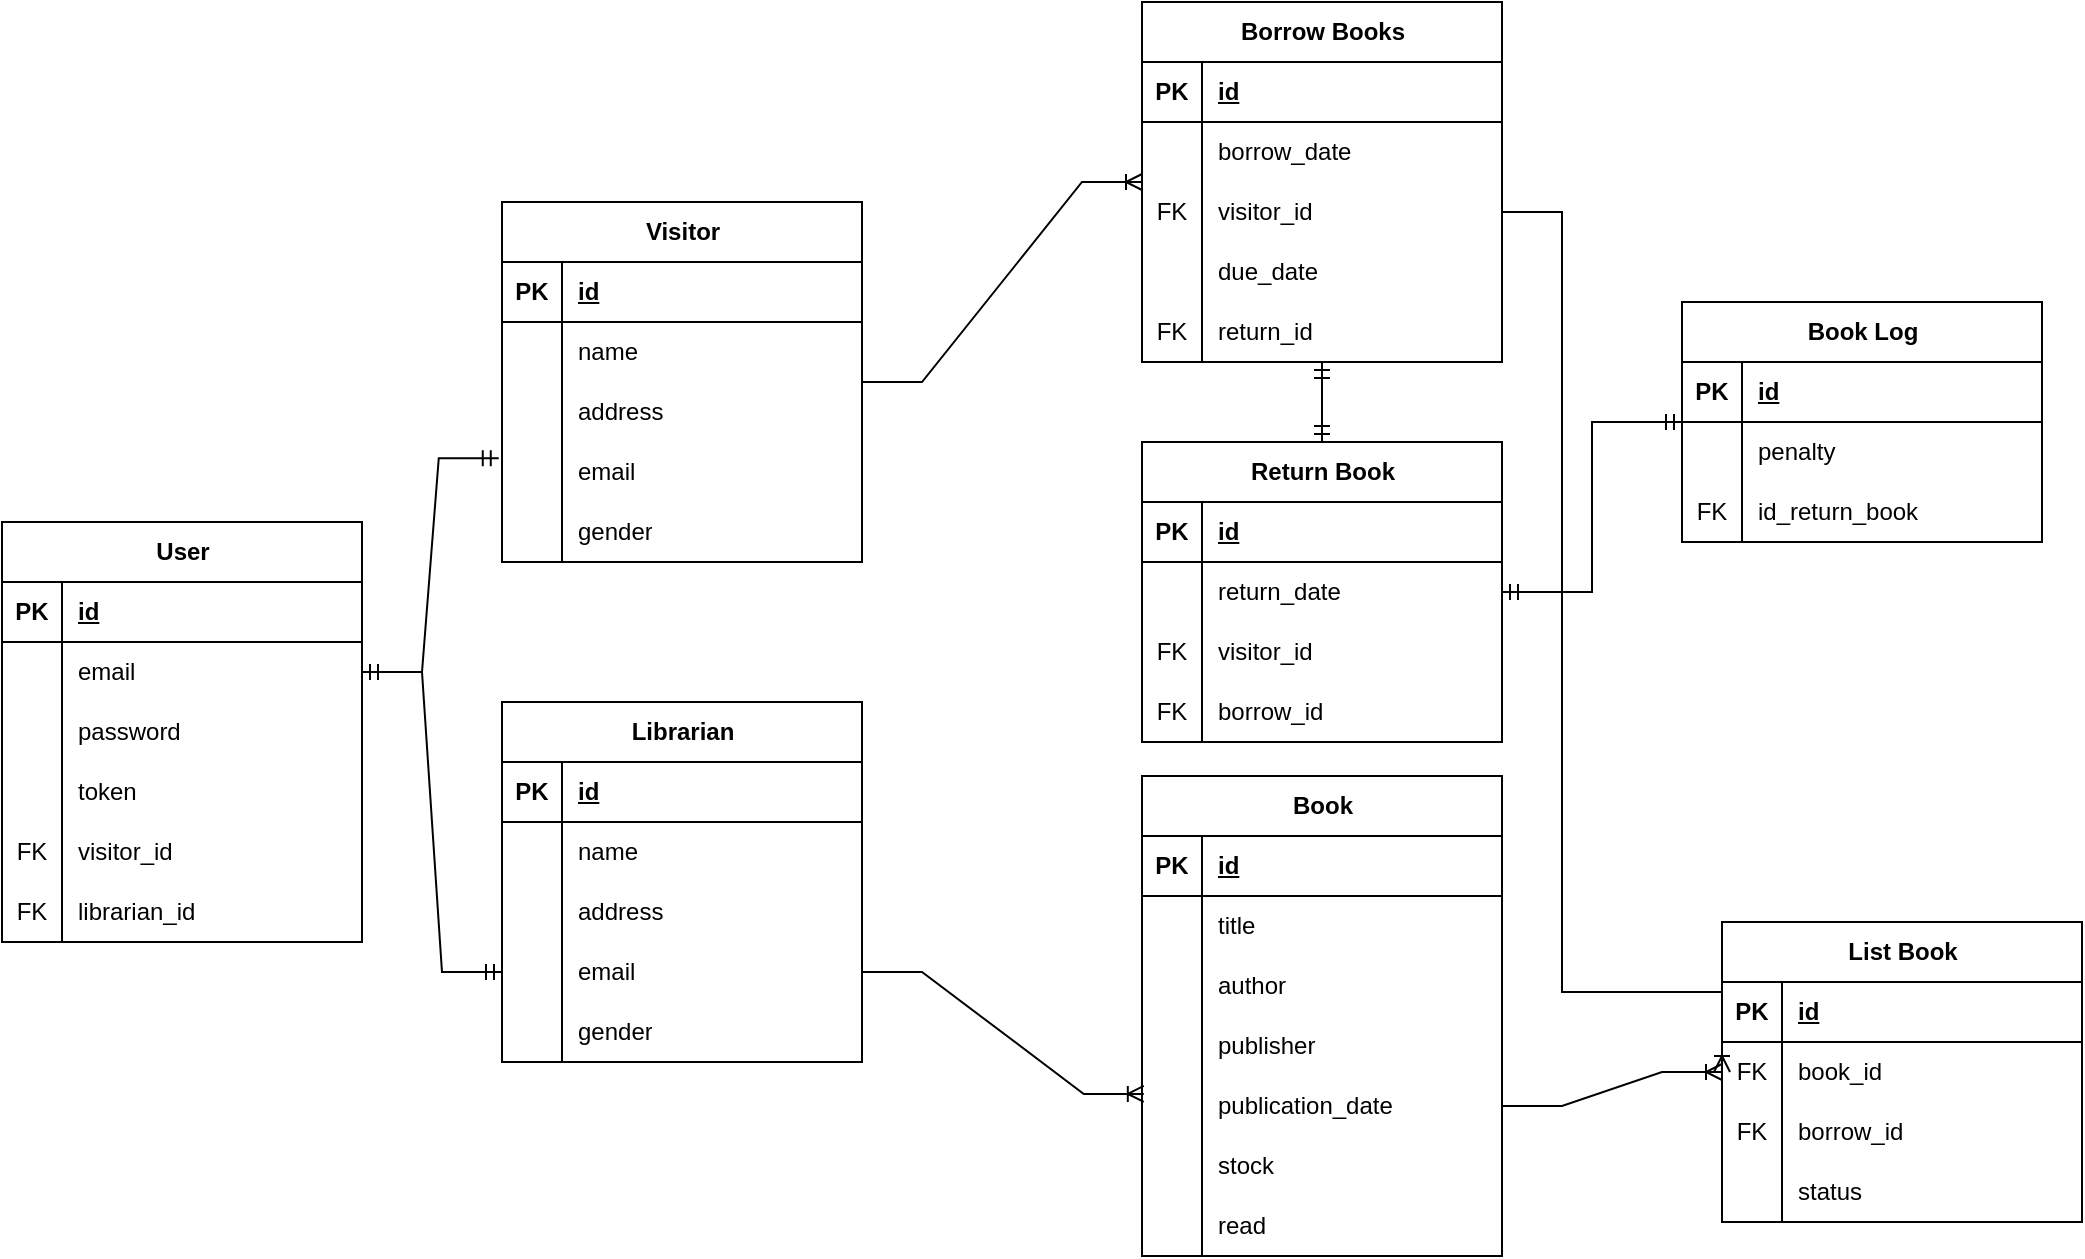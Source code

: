 <mxfile version="22.1.5" type="github" pages="3">
  <diagram name="Entity" id="13WCGMMGAoBStpWHaFRB">
    <mxGraphModel dx="2043" dy="3078" grid="1" gridSize="10" guides="1" tooltips="1" connect="1" arrows="1" fold="1" page="1" pageScale="1" pageWidth="827" pageHeight="1169" math="0" shadow="0">
      <root>
        <mxCell id="0" />
        <mxCell id="1" parent="0" />
        <mxCell id="f9uIw9wc-rNyhUylqqAu-1" value="Book" style="shape=table;startSize=30;container=1;collapsible=1;childLayout=tableLayout;fixedRows=1;rowLines=0;fontStyle=1;align=center;resizeLast=1;html=1;" parent="1" vertex="1">
          <mxGeometry x="490" y="-983" width="180" height="240" as="geometry" />
        </mxCell>
        <mxCell id="f9uIw9wc-rNyhUylqqAu-2" value="" style="shape=tableRow;horizontal=0;startSize=0;swimlaneHead=0;swimlaneBody=0;fillColor=none;collapsible=0;dropTarget=0;points=[[0,0.5],[1,0.5]];portConstraint=eastwest;top=0;left=0;right=0;bottom=1;" parent="f9uIw9wc-rNyhUylqqAu-1" vertex="1">
          <mxGeometry y="30" width="180" height="30" as="geometry" />
        </mxCell>
        <mxCell id="f9uIw9wc-rNyhUylqqAu-3" value="PK" style="shape=partialRectangle;connectable=0;fillColor=none;top=0;left=0;bottom=0;right=0;fontStyle=1;overflow=hidden;whiteSpace=wrap;html=1;" parent="f9uIw9wc-rNyhUylqqAu-2" vertex="1">
          <mxGeometry width="30" height="30" as="geometry">
            <mxRectangle width="30" height="30" as="alternateBounds" />
          </mxGeometry>
        </mxCell>
        <mxCell id="f9uIw9wc-rNyhUylqqAu-4" value="id" style="shape=partialRectangle;connectable=0;fillColor=none;top=0;left=0;bottom=0;right=0;align=left;spacingLeft=6;fontStyle=5;overflow=hidden;whiteSpace=wrap;html=1;" parent="f9uIw9wc-rNyhUylqqAu-2" vertex="1">
          <mxGeometry x="30" width="150" height="30" as="geometry">
            <mxRectangle width="150" height="30" as="alternateBounds" />
          </mxGeometry>
        </mxCell>
        <mxCell id="f9uIw9wc-rNyhUylqqAu-5" value="" style="shape=tableRow;horizontal=0;startSize=0;swimlaneHead=0;swimlaneBody=0;fillColor=none;collapsible=0;dropTarget=0;points=[[0,0.5],[1,0.5]];portConstraint=eastwest;top=0;left=0;right=0;bottom=0;" parent="f9uIw9wc-rNyhUylqqAu-1" vertex="1">
          <mxGeometry y="60" width="180" height="30" as="geometry" />
        </mxCell>
        <mxCell id="f9uIw9wc-rNyhUylqqAu-6" value="" style="shape=partialRectangle;connectable=0;fillColor=none;top=0;left=0;bottom=0;right=0;editable=1;overflow=hidden;whiteSpace=wrap;html=1;" parent="f9uIw9wc-rNyhUylqqAu-5" vertex="1">
          <mxGeometry width="30" height="30" as="geometry">
            <mxRectangle width="30" height="30" as="alternateBounds" />
          </mxGeometry>
        </mxCell>
        <mxCell id="f9uIw9wc-rNyhUylqqAu-7" value="title" style="shape=partialRectangle;connectable=0;fillColor=none;top=0;left=0;bottom=0;right=0;align=left;spacingLeft=6;overflow=hidden;whiteSpace=wrap;html=1;" parent="f9uIw9wc-rNyhUylqqAu-5" vertex="1">
          <mxGeometry x="30" width="150" height="30" as="geometry">
            <mxRectangle width="150" height="30" as="alternateBounds" />
          </mxGeometry>
        </mxCell>
        <mxCell id="f9uIw9wc-rNyhUylqqAu-8" value="" style="shape=tableRow;horizontal=0;startSize=0;swimlaneHead=0;swimlaneBody=0;fillColor=none;collapsible=0;dropTarget=0;points=[[0,0.5],[1,0.5]];portConstraint=eastwest;top=0;left=0;right=0;bottom=0;" parent="f9uIw9wc-rNyhUylqqAu-1" vertex="1">
          <mxGeometry y="90" width="180" height="30" as="geometry" />
        </mxCell>
        <mxCell id="f9uIw9wc-rNyhUylqqAu-9" value="" style="shape=partialRectangle;connectable=0;fillColor=none;top=0;left=0;bottom=0;right=0;editable=1;overflow=hidden;whiteSpace=wrap;html=1;" parent="f9uIw9wc-rNyhUylqqAu-8" vertex="1">
          <mxGeometry width="30" height="30" as="geometry">
            <mxRectangle width="30" height="30" as="alternateBounds" />
          </mxGeometry>
        </mxCell>
        <mxCell id="f9uIw9wc-rNyhUylqqAu-10" value="author" style="shape=partialRectangle;connectable=0;fillColor=none;top=0;left=0;bottom=0;right=0;align=left;spacingLeft=6;overflow=hidden;whiteSpace=wrap;html=1;" parent="f9uIw9wc-rNyhUylqqAu-8" vertex="1">
          <mxGeometry x="30" width="150" height="30" as="geometry">
            <mxRectangle width="150" height="30" as="alternateBounds" />
          </mxGeometry>
        </mxCell>
        <mxCell id="f9uIw9wc-rNyhUylqqAu-11" value="" style="shape=tableRow;horizontal=0;startSize=0;swimlaneHead=0;swimlaneBody=0;fillColor=none;collapsible=0;dropTarget=0;points=[[0,0.5],[1,0.5]];portConstraint=eastwest;top=0;left=0;right=0;bottom=0;" parent="f9uIw9wc-rNyhUylqqAu-1" vertex="1">
          <mxGeometry y="120" width="180" height="30" as="geometry" />
        </mxCell>
        <mxCell id="f9uIw9wc-rNyhUylqqAu-12" value="" style="shape=partialRectangle;connectable=0;fillColor=none;top=0;left=0;bottom=0;right=0;editable=1;overflow=hidden;whiteSpace=wrap;html=1;" parent="f9uIw9wc-rNyhUylqqAu-11" vertex="1">
          <mxGeometry width="30" height="30" as="geometry">
            <mxRectangle width="30" height="30" as="alternateBounds" />
          </mxGeometry>
        </mxCell>
        <mxCell id="f9uIw9wc-rNyhUylqqAu-13" value="publisher" style="shape=partialRectangle;connectable=0;fillColor=none;top=0;left=0;bottom=0;right=0;align=left;spacingLeft=6;overflow=hidden;whiteSpace=wrap;html=1;" parent="f9uIw9wc-rNyhUylqqAu-11" vertex="1">
          <mxGeometry x="30" width="150" height="30" as="geometry">
            <mxRectangle width="150" height="30" as="alternateBounds" />
          </mxGeometry>
        </mxCell>
        <mxCell id="f9uIw9wc-rNyhUylqqAu-14" value="" style="shape=tableRow;horizontal=0;startSize=0;swimlaneHead=0;swimlaneBody=0;fillColor=none;collapsible=0;dropTarget=0;points=[[0,0.5],[1,0.5]];portConstraint=eastwest;top=0;left=0;right=0;bottom=0;" parent="f9uIw9wc-rNyhUylqqAu-1" vertex="1">
          <mxGeometry y="150" width="180" height="30" as="geometry" />
        </mxCell>
        <mxCell id="f9uIw9wc-rNyhUylqqAu-15" value="" style="shape=partialRectangle;connectable=0;fillColor=none;top=0;left=0;bottom=0;right=0;editable=1;overflow=hidden;whiteSpace=wrap;html=1;" parent="f9uIw9wc-rNyhUylqqAu-14" vertex="1">
          <mxGeometry width="30" height="30" as="geometry">
            <mxRectangle width="30" height="30" as="alternateBounds" />
          </mxGeometry>
        </mxCell>
        <mxCell id="f9uIw9wc-rNyhUylqqAu-16" value="publication_date" style="shape=partialRectangle;connectable=0;fillColor=none;top=0;left=0;bottom=0;right=0;align=left;spacingLeft=6;overflow=hidden;whiteSpace=wrap;html=1;" parent="f9uIw9wc-rNyhUylqqAu-14" vertex="1">
          <mxGeometry x="30" width="150" height="30" as="geometry">
            <mxRectangle width="150" height="30" as="alternateBounds" />
          </mxGeometry>
        </mxCell>
        <mxCell id="f9uIw9wc-rNyhUylqqAu-17" value="" style="shape=tableRow;horizontal=0;startSize=0;swimlaneHead=0;swimlaneBody=0;fillColor=none;collapsible=0;dropTarget=0;points=[[0,0.5],[1,0.5]];portConstraint=eastwest;top=0;left=0;right=0;bottom=0;" parent="f9uIw9wc-rNyhUylqqAu-1" vertex="1">
          <mxGeometry y="180" width="180" height="30" as="geometry" />
        </mxCell>
        <mxCell id="f9uIw9wc-rNyhUylqqAu-18" value="" style="shape=partialRectangle;connectable=0;fillColor=none;top=0;left=0;bottom=0;right=0;editable=1;overflow=hidden;whiteSpace=wrap;html=1;" parent="f9uIw9wc-rNyhUylqqAu-17" vertex="1">
          <mxGeometry width="30" height="30" as="geometry">
            <mxRectangle width="30" height="30" as="alternateBounds" />
          </mxGeometry>
        </mxCell>
        <mxCell id="f9uIw9wc-rNyhUylqqAu-19" value="stock" style="shape=partialRectangle;connectable=0;fillColor=none;top=0;left=0;bottom=0;right=0;align=left;spacingLeft=6;overflow=hidden;whiteSpace=wrap;html=1;" parent="f9uIw9wc-rNyhUylqqAu-17" vertex="1">
          <mxGeometry x="30" width="150" height="30" as="geometry">
            <mxRectangle width="150" height="30" as="alternateBounds" />
          </mxGeometry>
        </mxCell>
        <mxCell id="56AAxWMqqsvW7jfmM_Hw-20" value="" style="shape=tableRow;horizontal=0;startSize=0;swimlaneHead=0;swimlaneBody=0;fillColor=none;collapsible=0;dropTarget=0;points=[[0,0.5],[1,0.5]];portConstraint=eastwest;top=0;left=0;right=0;bottom=0;" parent="f9uIw9wc-rNyhUylqqAu-1" vertex="1">
          <mxGeometry y="210" width="180" height="30" as="geometry" />
        </mxCell>
        <mxCell id="56AAxWMqqsvW7jfmM_Hw-21" value="" style="shape=partialRectangle;connectable=0;fillColor=none;top=0;left=0;bottom=0;right=0;editable=1;overflow=hidden;whiteSpace=wrap;html=1;" parent="56AAxWMqqsvW7jfmM_Hw-20" vertex="1">
          <mxGeometry width="30" height="30" as="geometry">
            <mxRectangle width="30" height="30" as="alternateBounds" />
          </mxGeometry>
        </mxCell>
        <mxCell id="56AAxWMqqsvW7jfmM_Hw-22" value="read" style="shape=partialRectangle;connectable=0;fillColor=none;top=0;left=0;bottom=0;right=0;align=left;spacingLeft=6;overflow=hidden;whiteSpace=wrap;html=1;" parent="56AAxWMqqsvW7jfmM_Hw-20" vertex="1">
          <mxGeometry x="30" width="150" height="30" as="geometry">
            <mxRectangle width="150" height="30" as="alternateBounds" />
          </mxGeometry>
        </mxCell>
        <mxCell id="f9uIw9wc-rNyhUylqqAu-59" value="Visitor" style="shape=table;startSize=30;container=1;collapsible=1;childLayout=tableLayout;fixedRows=1;rowLines=0;fontStyle=1;align=center;resizeLast=1;html=1;" parent="1" vertex="1">
          <mxGeometry x="170" y="-1270" width="180" height="180" as="geometry" />
        </mxCell>
        <mxCell id="f9uIw9wc-rNyhUylqqAu-60" value="" style="shape=tableRow;horizontal=0;startSize=0;swimlaneHead=0;swimlaneBody=0;fillColor=none;collapsible=0;dropTarget=0;points=[[0,0.5],[1,0.5]];portConstraint=eastwest;top=0;left=0;right=0;bottom=1;" parent="f9uIw9wc-rNyhUylqqAu-59" vertex="1">
          <mxGeometry y="30" width="180" height="30" as="geometry" />
        </mxCell>
        <mxCell id="f9uIw9wc-rNyhUylqqAu-61" value="PK" style="shape=partialRectangle;connectable=0;fillColor=none;top=0;left=0;bottom=0;right=0;fontStyle=1;overflow=hidden;whiteSpace=wrap;html=1;" parent="f9uIw9wc-rNyhUylqqAu-60" vertex="1">
          <mxGeometry width="30" height="30" as="geometry">
            <mxRectangle width="30" height="30" as="alternateBounds" />
          </mxGeometry>
        </mxCell>
        <mxCell id="f9uIw9wc-rNyhUylqqAu-62" value="id" style="shape=partialRectangle;connectable=0;fillColor=none;top=0;left=0;bottom=0;right=0;align=left;spacingLeft=6;fontStyle=5;overflow=hidden;whiteSpace=wrap;html=1;" parent="f9uIw9wc-rNyhUylqqAu-60" vertex="1">
          <mxGeometry x="30" width="150" height="30" as="geometry">
            <mxRectangle width="150" height="30" as="alternateBounds" />
          </mxGeometry>
        </mxCell>
        <mxCell id="f9uIw9wc-rNyhUylqqAu-63" value="" style="shape=tableRow;horizontal=0;startSize=0;swimlaneHead=0;swimlaneBody=0;fillColor=none;collapsible=0;dropTarget=0;points=[[0,0.5],[1,0.5]];portConstraint=eastwest;top=0;left=0;right=0;bottom=0;" parent="f9uIw9wc-rNyhUylqqAu-59" vertex="1">
          <mxGeometry y="60" width="180" height="30" as="geometry" />
        </mxCell>
        <mxCell id="f9uIw9wc-rNyhUylqqAu-64" value="" style="shape=partialRectangle;connectable=0;fillColor=none;top=0;left=0;bottom=0;right=0;editable=1;overflow=hidden;whiteSpace=wrap;html=1;" parent="f9uIw9wc-rNyhUylqqAu-63" vertex="1">
          <mxGeometry width="30" height="30" as="geometry">
            <mxRectangle width="30" height="30" as="alternateBounds" />
          </mxGeometry>
        </mxCell>
        <mxCell id="f9uIw9wc-rNyhUylqqAu-65" value="name" style="shape=partialRectangle;connectable=0;fillColor=none;top=0;left=0;bottom=0;right=0;align=left;spacingLeft=6;overflow=hidden;whiteSpace=wrap;html=1;" parent="f9uIw9wc-rNyhUylqqAu-63" vertex="1">
          <mxGeometry x="30" width="150" height="30" as="geometry">
            <mxRectangle width="150" height="30" as="alternateBounds" />
          </mxGeometry>
        </mxCell>
        <mxCell id="f9uIw9wc-rNyhUylqqAu-66" value="" style="shape=tableRow;horizontal=0;startSize=0;swimlaneHead=0;swimlaneBody=0;fillColor=none;collapsible=0;dropTarget=0;points=[[0,0.5],[1,0.5]];portConstraint=eastwest;top=0;left=0;right=0;bottom=0;" parent="f9uIw9wc-rNyhUylqqAu-59" vertex="1">
          <mxGeometry y="90" width="180" height="30" as="geometry" />
        </mxCell>
        <mxCell id="f9uIw9wc-rNyhUylqqAu-67" value="" style="shape=partialRectangle;connectable=0;fillColor=none;top=0;left=0;bottom=0;right=0;editable=1;overflow=hidden;whiteSpace=wrap;html=1;" parent="f9uIw9wc-rNyhUylqqAu-66" vertex="1">
          <mxGeometry width="30" height="30" as="geometry">
            <mxRectangle width="30" height="30" as="alternateBounds" />
          </mxGeometry>
        </mxCell>
        <mxCell id="f9uIw9wc-rNyhUylqqAu-68" value="address" style="shape=partialRectangle;connectable=0;fillColor=none;top=0;left=0;bottom=0;right=0;align=left;spacingLeft=6;overflow=hidden;whiteSpace=wrap;html=1;" parent="f9uIw9wc-rNyhUylqqAu-66" vertex="1">
          <mxGeometry x="30" width="150" height="30" as="geometry">
            <mxRectangle width="150" height="30" as="alternateBounds" />
          </mxGeometry>
        </mxCell>
        <mxCell id="f9uIw9wc-rNyhUylqqAu-69" value="" style="shape=tableRow;horizontal=0;startSize=0;swimlaneHead=0;swimlaneBody=0;fillColor=none;collapsible=0;dropTarget=0;points=[[0,0.5],[1,0.5]];portConstraint=eastwest;top=0;left=0;right=0;bottom=0;" parent="f9uIw9wc-rNyhUylqqAu-59" vertex="1">
          <mxGeometry y="120" width="180" height="30" as="geometry" />
        </mxCell>
        <mxCell id="f9uIw9wc-rNyhUylqqAu-70" value="" style="shape=partialRectangle;connectable=0;fillColor=none;top=0;left=0;bottom=0;right=0;editable=1;overflow=hidden;whiteSpace=wrap;html=1;" parent="f9uIw9wc-rNyhUylqqAu-69" vertex="1">
          <mxGeometry width="30" height="30" as="geometry">
            <mxRectangle width="30" height="30" as="alternateBounds" />
          </mxGeometry>
        </mxCell>
        <mxCell id="f9uIw9wc-rNyhUylqqAu-71" value="email" style="shape=partialRectangle;connectable=0;fillColor=none;top=0;left=0;bottom=0;right=0;align=left;spacingLeft=6;overflow=hidden;whiteSpace=wrap;html=1;" parent="f9uIw9wc-rNyhUylqqAu-69" vertex="1">
          <mxGeometry x="30" width="150" height="30" as="geometry">
            <mxRectangle width="150" height="30" as="alternateBounds" />
          </mxGeometry>
        </mxCell>
        <mxCell id="74bKICHIjmPeZ6uD2Ho_-36" value="" style="shape=tableRow;horizontal=0;startSize=0;swimlaneHead=0;swimlaneBody=0;fillColor=none;collapsible=0;dropTarget=0;points=[[0,0.5],[1,0.5]];portConstraint=eastwest;top=0;left=0;right=0;bottom=0;" parent="f9uIw9wc-rNyhUylqqAu-59" vertex="1">
          <mxGeometry y="150" width="180" height="30" as="geometry" />
        </mxCell>
        <mxCell id="74bKICHIjmPeZ6uD2Ho_-37" value="" style="shape=partialRectangle;connectable=0;fillColor=none;top=0;left=0;bottom=0;right=0;editable=1;overflow=hidden;whiteSpace=wrap;html=1;" parent="74bKICHIjmPeZ6uD2Ho_-36" vertex="1">
          <mxGeometry width="30" height="30" as="geometry">
            <mxRectangle width="30" height="30" as="alternateBounds" />
          </mxGeometry>
        </mxCell>
        <mxCell id="74bKICHIjmPeZ6uD2Ho_-38" value="gender" style="shape=partialRectangle;connectable=0;fillColor=none;top=0;left=0;bottom=0;right=0;align=left;spacingLeft=6;overflow=hidden;whiteSpace=wrap;html=1;" parent="74bKICHIjmPeZ6uD2Ho_-36" vertex="1">
          <mxGeometry x="30" width="150" height="30" as="geometry">
            <mxRectangle width="150" height="30" as="alternateBounds" />
          </mxGeometry>
        </mxCell>
        <mxCell id="f9uIw9wc-rNyhUylqqAu-91" value="Borrow Books" style="shape=table;startSize=30;container=1;collapsible=1;childLayout=tableLayout;fixedRows=1;rowLines=0;fontStyle=1;align=center;resizeLast=1;html=1;" parent="1" vertex="1">
          <mxGeometry x="490" y="-1370" width="180" height="180" as="geometry" />
        </mxCell>
        <mxCell id="f9uIw9wc-rNyhUylqqAu-92" value="" style="shape=tableRow;horizontal=0;startSize=0;swimlaneHead=0;swimlaneBody=0;fillColor=none;collapsible=0;dropTarget=0;points=[[0,0.5],[1,0.5]];portConstraint=eastwest;top=0;left=0;right=0;bottom=1;" parent="f9uIw9wc-rNyhUylqqAu-91" vertex="1">
          <mxGeometry y="30" width="180" height="30" as="geometry" />
        </mxCell>
        <mxCell id="f9uIw9wc-rNyhUylqqAu-93" value="PK" style="shape=partialRectangle;connectable=0;fillColor=none;top=0;left=0;bottom=0;right=0;fontStyle=1;overflow=hidden;whiteSpace=wrap;html=1;" parent="f9uIw9wc-rNyhUylqqAu-92" vertex="1">
          <mxGeometry width="30" height="30" as="geometry">
            <mxRectangle width="30" height="30" as="alternateBounds" />
          </mxGeometry>
        </mxCell>
        <mxCell id="f9uIw9wc-rNyhUylqqAu-94" value="id" style="shape=partialRectangle;connectable=0;fillColor=none;top=0;left=0;bottom=0;right=0;align=left;spacingLeft=6;fontStyle=5;overflow=hidden;whiteSpace=wrap;html=1;" parent="f9uIw9wc-rNyhUylqqAu-92" vertex="1">
          <mxGeometry x="30" width="150" height="30" as="geometry">
            <mxRectangle width="150" height="30" as="alternateBounds" />
          </mxGeometry>
        </mxCell>
        <mxCell id="f9uIw9wc-rNyhUylqqAu-95" value="" style="shape=tableRow;horizontal=0;startSize=0;swimlaneHead=0;swimlaneBody=0;fillColor=none;collapsible=0;dropTarget=0;points=[[0,0.5],[1,0.5]];portConstraint=eastwest;top=0;left=0;right=0;bottom=0;" parent="f9uIw9wc-rNyhUylqqAu-91" vertex="1">
          <mxGeometry y="60" width="180" height="30" as="geometry" />
        </mxCell>
        <mxCell id="f9uIw9wc-rNyhUylqqAu-96" value="" style="shape=partialRectangle;connectable=0;fillColor=none;top=0;left=0;bottom=0;right=0;editable=1;overflow=hidden;whiteSpace=wrap;html=1;" parent="f9uIw9wc-rNyhUylqqAu-95" vertex="1">
          <mxGeometry width="30" height="30" as="geometry">
            <mxRectangle width="30" height="30" as="alternateBounds" />
          </mxGeometry>
        </mxCell>
        <mxCell id="f9uIw9wc-rNyhUylqqAu-97" value="borrow_date" style="shape=partialRectangle;connectable=0;fillColor=none;top=0;left=0;bottom=0;right=0;align=left;spacingLeft=6;overflow=hidden;whiteSpace=wrap;html=1;" parent="f9uIw9wc-rNyhUylqqAu-95" vertex="1">
          <mxGeometry x="30" width="150" height="30" as="geometry">
            <mxRectangle width="150" height="30" as="alternateBounds" />
          </mxGeometry>
        </mxCell>
        <mxCell id="f9uIw9wc-rNyhUylqqAu-101" value="" style="shape=tableRow;horizontal=0;startSize=0;swimlaneHead=0;swimlaneBody=0;fillColor=none;collapsible=0;dropTarget=0;points=[[0,0.5],[1,0.5]];portConstraint=eastwest;top=0;left=0;right=0;bottom=0;" parent="f9uIw9wc-rNyhUylqqAu-91" vertex="1">
          <mxGeometry y="90" width="180" height="30" as="geometry" />
        </mxCell>
        <mxCell id="f9uIw9wc-rNyhUylqqAu-102" value="FK" style="shape=partialRectangle;connectable=0;fillColor=none;top=0;left=0;bottom=0;right=0;editable=1;overflow=hidden;whiteSpace=wrap;html=1;" parent="f9uIw9wc-rNyhUylqqAu-101" vertex="1">
          <mxGeometry width="30" height="30" as="geometry">
            <mxRectangle width="30" height="30" as="alternateBounds" />
          </mxGeometry>
        </mxCell>
        <mxCell id="f9uIw9wc-rNyhUylqqAu-103" value="visitor_id" style="shape=partialRectangle;connectable=0;fillColor=none;top=0;left=0;bottom=0;right=0;align=left;spacingLeft=6;overflow=hidden;whiteSpace=wrap;html=1;" parent="f9uIw9wc-rNyhUylqqAu-101" vertex="1">
          <mxGeometry x="30" width="150" height="30" as="geometry">
            <mxRectangle width="150" height="30" as="alternateBounds" />
          </mxGeometry>
        </mxCell>
        <mxCell id="skhSZnjLNrDtPyHKeu3_-29" value="" style="shape=tableRow;horizontal=0;startSize=0;swimlaneHead=0;swimlaneBody=0;fillColor=none;collapsible=0;dropTarget=0;points=[[0,0.5],[1,0.5]];portConstraint=eastwest;top=0;left=0;right=0;bottom=0;" parent="f9uIw9wc-rNyhUylqqAu-91" vertex="1">
          <mxGeometry y="120" width="180" height="30" as="geometry" />
        </mxCell>
        <mxCell id="skhSZnjLNrDtPyHKeu3_-30" value="" style="shape=partialRectangle;connectable=0;fillColor=none;top=0;left=0;bottom=0;right=0;editable=1;overflow=hidden;whiteSpace=wrap;html=1;" parent="skhSZnjLNrDtPyHKeu3_-29" vertex="1">
          <mxGeometry width="30" height="30" as="geometry">
            <mxRectangle width="30" height="30" as="alternateBounds" />
          </mxGeometry>
        </mxCell>
        <mxCell id="skhSZnjLNrDtPyHKeu3_-31" value="due_date" style="shape=partialRectangle;connectable=0;fillColor=none;top=0;left=0;bottom=0;right=0;align=left;spacingLeft=6;overflow=hidden;whiteSpace=wrap;html=1;" parent="skhSZnjLNrDtPyHKeu3_-29" vertex="1">
          <mxGeometry x="30" width="150" height="30" as="geometry">
            <mxRectangle width="150" height="30" as="alternateBounds" />
          </mxGeometry>
        </mxCell>
        <mxCell id="RL3BjlQQhay7l4BwQwTQ-2" value="" style="shape=tableRow;horizontal=0;startSize=0;swimlaneHead=0;swimlaneBody=0;fillColor=none;collapsible=0;dropTarget=0;points=[[0,0.5],[1,0.5]];portConstraint=eastwest;top=0;left=0;right=0;bottom=0;" vertex="1" parent="f9uIw9wc-rNyhUylqqAu-91">
          <mxGeometry y="150" width="180" height="30" as="geometry" />
        </mxCell>
        <mxCell id="RL3BjlQQhay7l4BwQwTQ-3" value="FK" style="shape=partialRectangle;connectable=0;fillColor=none;top=0;left=0;bottom=0;right=0;editable=1;overflow=hidden;whiteSpace=wrap;html=1;" vertex="1" parent="RL3BjlQQhay7l4BwQwTQ-2">
          <mxGeometry width="30" height="30" as="geometry">
            <mxRectangle width="30" height="30" as="alternateBounds" />
          </mxGeometry>
        </mxCell>
        <mxCell id="RL3BjlQQhay7l4BwQwTQ-4" value="return_id" style="shape=partialRectangle;connectable=0;fillColor=none;top=0;left=0;bottom=0;right=0;align=left;spacingLeft=6;overflow=hidden;whiteSpace=wrap;html=1;" vertex="1" parent="RL3BjlQQhay7l4BwQwTQ-2">
          <mxGeometry x="30" width="150" height="30" as="geometry">
            <mxRectangle width="150" height="30" as="alternateBounds" />
          </mxGeometry>
        </mxCell>
        <mxCell id="4XEFQd1BnH6duvxT0j51-20" value="" style="edgeStyle=entityRelationEdgeStyle;fontSize=12;html=1;endArrow=ERoneToMany;rounded=0;" parent="1" source="f9uIw9wc-rNyhUylqqAu-59" target="f9uIw9wc-rNyhUylqqAu-91" edge="1">
          <mxGeometry width="100" height="100" relative="1" as="geometry">
            <mxPoint x="439" y="-770" as="sourcePoint" />
            <mxPoint x="539" y="-870" as="targetPoint" />
          </mxGeometry>
        </mxCell>
        <mxCell id="4XEFQd1BnH6duvxT0j51-4" value="Return Book" style="shape=table;startSize=30;container=1;collapsible=1;childLayout=tableLayout;fixedRows=1;rowLines=0;fontStyle=1;align=center;resizeLast=1;html=1;" parent="1" vertex="1">
          <mxGeometry x="490" y="-1150" width="180" height="150" as="geometry" />
        </mxCell>
        <mxCell id="4XEFQd1BnH6duvxT0j51-5" value="" style="shape=tableRow;horizontal=0;startSize=0;swimlaneHead=0;swimlaneBody=0;fillColor=none;collapsible=0;dropTarget=0;points=[[0,0.5],[1,0.5]];portConstraint=eastwest;top=0;left=0;right=0;bottom=1;" parent="4XEFQd1BnH6duvxT0j51-4" vertex="1">
          <mxGeometry y="30" width="180" height="30" as="geometry" />
        </mxCell>
        <mxCell id="4XEFQd1BnH6duvxT0j51-6" value="PK" style="shape=partialRectangle;connectable=0;fillColor=none;top=0;left=0;bottom=0;right=0;fontStyle=1;overflow=hidden;whiteSpace=wrap;html=1;" parent="4XEFQd1BnH6duvxT0j51-5" vertex="1">
          <mxGeometry width="30" height="30" as="geometry">
            <mxRectangle width="30" height="30" as="alternateBounds" />
          </mxGeometry>
        </mxCell>
        <mxCell id="4XEFQd1BnH6duvxT0j51-7" value="id" style="shape=partialRectangle;connectable=0;fillColor=none;top=0;left=0;bottom=0;right=0;align=left;spacingLeft=6;fontStyle=5;overflow=hidden;whiteSpace=wrap;html=1;" parent="4XEFQd1BnH6duvxT0j51-5" vertex="1">
          <mxGeometry x="30" width="150" height="30" as="geometry">
            <mxRectangle width="150" height="30" as="alternateBounds" />
          </mxGeometry>
        </mxCell>
        <mxCell id="skhSZnjLNrDtPyHKeu3_-1" value="" style="shape=tableRow;horizontal=0;startSize=0;swimlaneHead=0;swimlaneBody=0;fillColor=none;collapsible=0;dropTarget=0;points=[[0,0.5],[1,0.5]];portConstraint=eastwest;top=0;left=0;right=0;bottom=0;" parent="4XEFQd1BnH6duvxT0j51-4" vertex="1">
          <mxGeometry y="60" width="180" height="30" as="geometry" />
        </mxCell>
        <mxCell id="skhSZnjLNrDtPyHKeu3_-2" value="" style="shape=partialRectangle;connectable=0;fillColor=none;top=0;left=0;bottom=0;right=0;editable=1;overflow=hidden;whiteSpace=wrap;html=1;" parent="skhSZnjLNrDtPyHKeu3_-1" vertex="1">
          <mxGeometry width="30" height="30" as="geometry">
            <mxRectangle width="30" height="30" as="alternateBounds" />
          </mxGeometry>
        </mxCell>
        <mxCell id="skhSZnjLNrDtPyHKeu3_-3" value="return_date" style="shape=partialRectangle;connectable=0;fillColor=none;top=0;left=0;bottom=0;right=0;align=left;spacingLeft=6;overflow=hidden;whiteSpace=wrap;html=1;" parent="skhSZnjLNrDtPyHKeu3_-1" vertex="1">
          <mxGeometry x="30" width="150" height="30" as="geometry">
            <mxRectangle width="150" height="30" as="alternateBounds" />
          </mxGeometry>
        </mxCell>
        <mxCell id="56AAxWMqqsvW7jfmM_Hw-26" value="" style="shape=tableRow;horizontal=0;startSize=0;swimlaneHead=0;swimlaneBody=0;fillColor=none;collapsible=0;dropTarget=0;points=[[0,0.5],[1,0.5]];portConstraint=eastwest;top=0;left=0;right=0;bottom=0;" parent="4XEFQd1BnH6duvxT0j51-4" vertex="1">
          <mxGeometry y="90" width="180" height="30" as="geometry" />
        </mxCell>
        <mxCell id="56AAxWMqqsvW7jfmM_Hw-27" value="FK" style="shape=partialRectangle;connectable=0;fillColor=none;top=0;left=0;bottom=0;right=0;editable=1;overflow=hidden;whiteSpace=wrap;html=1;" parent="56AAxWMqqsvW7jfmM_Hw-26" vertex="1">
          <mxGeometry width="30" height="30" as="geometry">
            <mxRectangle width="30" height="30" as="alternateBounds" />
          </mxGeometry>
        </mxCell>
        <mxCell id="56AAxWMqqsvW7jfmM_Hw-28" value="visitor_id" style="shape=partialRectangle;connectable=0;fillColor=none;top=0;left=0;bottom=0;right=0;align=left;spacingLeft=6;overflow=hidden;whiteSpace=wrap;html=1;" parent="56AAxWMqqsvW7jfmM_Hw-26" vertex="1">
          <mxGeometry x="30" width="150" height="30" as="geometry">
            <mxRectangle width="150" height="30" as="alternateBounds" />
          </mxGeometry>
        </mxCell>
        <mxCell id="lHFqp4EZ8-GIdrpmEtmD-3" value="" style="shape=tableRow;horizontal=0;startSize=0;swimlaneHead=0;swimlaneBody=0;fillColor=none;collapsible=0;dropTarget=0;points=[[0,0.5],[1,0.5]];portConstraint=eastwest;top=0;left=0;right=0;bottom=0;" parent="4XEFQd1BnH6duvxT0j51-4" vertex="1">
          <mxGeometry y="120" width="180" height="30" as="geometry" />
        </mxCell>
        <mxCell id="lHFqp4EZ8-GIdrpmEtmD-4" value="FK" style="shape=partialRectangle;connectable=0;fillColor=none;top=0;left=0;bottom=0;right=0;editable=1;overflow=hidden;whiteSpace=wrap;html=1;" parent="lHFqp4EZ8-GIdrpmEtmD-3" vertex="1">
          <mxGeometry width="30" height="30" as="geometry">
            <mxRectangle width="30" height="30" as="alternateBounds" />
          </mxGeometry>
        </mxCell>
        <mxCell id="lHFqp4EZ8-GIdrpmEtmD-5" value="borrow_id" style="shape=partialRectangle;connectable=0;fillColor=none;top=0;left=0;bottom=0;right=0;align=left;spacingLeft=6;overflow=hidden;whiteSpace=wrap;html=1;" parent="lHFqp4EZ8-GIdrpmEtmD-3" vertex="1">
          <mxGeometry x="30" width="150" height="30" as="geometry">
            <mxRectangle width="150" height="30" as="alternateBounds" />
          </mxGeometry>
        </mxCell>
        <mxCell id="56AAxWMqqsvW7jfmM_Hw-1" value="Book Log" style="shape=table;startSize=30;container=1;collapsible=1;childLayout=tableLayout;fixedRows=1;rowLines=0;fontStyle=1;align=center;resizeLast=1;html=1;" parent="1" vertex="1">
          <mxGeometry x="760" y="-1220" width="180" height="120" as="geometry" />
        </mxCell>
        <mxCell id="56AAxWMqqsvW7jfmM_Hw-2" value="" style="shape=tableRow;horizontal=0;startSize=0;swimlaneHead=0;swimlaneBody=0;fillColor=none;collapsible=0;dropTarget=0;points=[[0,0.5],[1,0.5]];portConstraint=eastwest;top=0;left=0;right=0;bottom=1;" parent="56AAxWMqqsvW7jfmM_Hw-1" vertex="1">
          <mxGeometry y="30" width="180" height="30" as="geometry" />
        </mxCell>
        <mxCell id="56AAxWMqqsvW7jfmM_Hw-3" value="PK" style="shape=partialRectangle;connectable=0;fillColor=none;top=0;left=0;bottom=0;right=0;fontStyle=1;overflow=hidden;whiteSpace=wrap;html=1;" parent="56AAxWMqqsvW7jfmM_Hw-2" vertex="1">
          <mxGeometry width="30" height="30" as="geometry">
            <mxRectangle width="30" height="30" as="alternateBounds" />
          </mxGeometry>
        </mxCell>
        <mxCell id="56AAxWMqqsvW7jfmM_Hw-4" value="id" style="shape=partialRectangle;connectable=0;fillColor=none;top=0;left=0;bottom=0;right=0;align=left;spacingLeft=6;fontStyle=5;overflow=hidden;whiteSpace=wrap;html=1;" parent="56AAxWMqqsvW7jfmM_Hw-2" vertex="1">
          <mxGeometry x="30" width="150" height="30" as="geometry">
            <mxRectangle width="150" height="30" as="alternateBounds" />
          </mxGeometry>
        </mxCell>
        <mxCell id="56AAxWMqqsvW7jfmM_Hw-5" value="" style="shape=tableRow;horizontal=0;startSize=0;swimlaneHead=0;swimlaneBody=0;fillColor=none;collapsible=0;dropTarget=0;points=[[0,0.5],[1,0.5]];portConstraint=eastwest;top=0;left=0;right=0;bottom=0;" parent="56AAxWMqqsvW7jfmM_Hw-1" vertex="1">
          <mxGeometry y="60" width="180" height="30" as="geometry" />
        </mxCell>
        <mxCell id="56AAxWMqqsvW7jfmM_Hw-6" value="" style="shape=partialRectangle;connectable=0;fillColor=none;top=0;left=0;bottom=0;right=0;editable=1;overflow=hidden;whiteSpace=wrap;html=1;" parent="56AAxWMqqsvW7jfmM_Hw-5" vertex="1">
          <mxGeometry width="30" height="30" as="geometry">
            <mxRectangle width="30" height="30" as="alternateBounds" />
          </mxGeometry>
        </mxCell>
        <mxCell id="56AAxWMqqsvW7jfmM_Hw-7" value="penalty" style="shape=partialRectangle;connectable=0;fillColor=none;top=0;left=0;bottom=0;right=0;align=left;spacingLeft=6;overflow=hidden;whiteSpace=wrap;html=1;" parent="56AAxWMqqsvW7jfmM_Hw-5" vertex="1">
          <mxGeometry x="30" width="150" height="30" as="geometry">
            <mxRectangle width="150" height="30" as="alternateBounds" />
          </mxGeometry>
        </mxCell>
        <mxCell id="56AAxWMqqsvW7jfmM_Hw-11" value="" style="shape=tableRow;horizontal=0;startSize=0;swimlaneHead=0;swimlaneBody=0;fillColor=none;collapsible=0;dropTarget=0;points=[[0,0.5],[1,0.5]];portConstraint=eastwest;top=0;left=0;right=0;bottom=0;" parent="56AAxWMqqsvW7jfmM_Hw-1" vertex="1">
          <mxGeometry y="90" width="180" height="30" as="geometry" />
        </mxCell>
        <mxCell id="56AAxWMqqsvW7jfmM_Hw-12" value="FK" style="shape=partialRectangle;connectable=0;fillColor=none;top=0;left=0;bottom=0;right=0;editable=1;overflow=hidden;whiteSpace=wrap;html=1;" parent="56AAxWMqqsvW7jfmM_Hw-11" vertex="1">
          <mxGeometry width="30" height="30" as="geometry">
            <mxRectangle width="30" height="30" as="alternateBounds" />
          </mxGeometry>
        </mxCell>
        <mxCell id="56AAxWMqqsvW7jfmM_Hw-13" value="id_return_book" style="shape=partialRectangle;connectable=0;fillColor=none;top=0;left=0;bottom=0;right=0;align=left;spacingLeft=6;overflow=hidden;whiteSpace=wrap;html=1;" parent="56AAxWMqqsvW7jfmM_Hw-11" vertex="1">
          <mxGeometry x="30" width="150" height="30" as="geometry">
            <mxRectangle width="150" height="30" as="alternateBounds" />
          </mxGeometry>
        </mxCell>
        <mxCell id="56AAxWMqqsvW7jfmM_Hw-17" value="" style="edgeStyle=orthogonalEdgeStyle;fontSize=12;html=1;endArrow=ERmandOne;startArrow=ERmandOne;rounded=0;" parent="1" source="4XEFQd1BnH6duvxT0j51-4" target="56AAxWMqqsvW7jfmM_Hw-1" edge="1">
          <mxGeometry width="100" height="100" relative="1" as="geometry">
            <mxPoint x="510" y="-1060" as="sourcePoint" />
            <mxPoint x="610" y="-1160" as="targetPoint" />
          </mxGeometry>
        </mxCell>
        <mxCell id="74bKICHIjmPeZ6uD2Ho_-1" value="Librarian" style="shape=table;startSize=30;container=1;collapsible=1;childLayout=tableLayout;fixedRows=1;rowLines=0;fontStyle=1;align=center;resizeLast=1;html=1;" parent="1" vertex="1">
          <mxGeometry x="170" y="-1020" width="180" height="180" as="geometry" />
        </mxCell>
        <mxCell id="74bKICHIjmPeZ6uD2Ho_-2" value="" style="shape=tableRow;horizontal=0;startSize=0;swimlaneHead=0;swimlaneBody=0;fillColor=none;collapsible=0;dropTarget=0;points=[[0,0.5],[1,0.5]];portConstraint=eastwest;top=0;left=0;right=0;bottom=1;" parent="74bKICHIjmPeZ6uD2Ho_-1" vertex="1">
          <mxGeometry y="30" width="180" height="30" as="geometry" />
        </mxCell>
        <mxCell id="74bKICHIjmPeZ6uD2Ho_-3" value="PK" style="shape=partialRectangle;connectable=0;fillColor=none;top=0;left=0;bottom=0;right=0;fontStyle=1;overflow=hidden;whiteSpace=wrap;html=1;" parent="74bKICHIjmPeZ6uD2Ho_-2" vertex="1">
          <mxGeometry width="30" height="30" as="geometry">
            <mxRectangle width="30" height="30" as="alternateBounds" />
          </mxGeometry>
        </mxCell>
        <mxCell id="74bKICHIjmPeZ6uD2Ho_-4" value="id" style="shape=partialRectangle;connectable=0;fillColor=none;top=0;left=0;bottom=0;right=0;align=left;spacingLeft=6;fontStyle=5;overflow=hidden;whiteSpace=wrap;html=1;" parent="74bKICHIjmPeZ6uD2Ho_-2" vertex="1">
          <mxGeometry x="30" width="150" height="30" as="geometry">
            <mxRectangle width="150" height="30" as="alternateBounds" />
          </mxGeometry>
        </mxCell>
        <mxCell id="74bKICHIjmPeZ6uD2Ho_-5" value="" style="shape=tableRow;horizontal=0;startSize=0;swimlaneHead=0;swimlaneBody=0;fillColor=none;collapsible=0;dropTarget=0;points=[[0,0.5],[1,0.5]];portConstraint=eastwest;top=0;left=0;right=0;bottom=0;" parent="74bKICHIjmPeZ6uD2Ho_-1" vertex="1">
          <mxGeometry y="60" width="180" height="30" as="geometry" />
        </mxCell>
        <mxCell id="74bKICHIjmPeZ6uD2Ho_-6" value="" style="shape=partialRectangle;connectable=0;fillColor=none;top=0;left=0;bottom=0;right=0;editable=1;overflow=hidden;whiteSpace=wrap;html=1;" parent="74bKICHIjmPeZ6uD2Ho_-5" vertex="1">
          <mxGeometry width="30" height="30" as="geometry">
            <mxRectangle width="30" height="30" as="alternateBounds" />
          </mxGeometry>
        </mxCell>
        <mxCell id="74bKICHIjmPeZ6uD2Ho_-7" value="name" style="shape=partialRectangle;connectable=0;fillColor=none;top=0;left=0;bottom=0;right=0;align=left;spacingLeft=6;overflow=hidden;whiteSpace=wrap;html=1;" parent="74bKICHIjmPeZ6uD2Ho_-5" vertex="1">
          <mxGeometry x="30" width="150" height="30" as="geometry">
            <mxRectangle width="150" height="30" as="alternateBounds" />
          </mxGeometry>
        </mxCell>
        <mxCell id="74bKICHIjmPeZ6uD2Ho_-8" value="" style="shape=tableRow;horizontal=0;startSize=0;swimlaneHead=0;swimlaneBody=0;fillColor=none;collapsible=0;dropTarget=0;points=[[0,0.5],[1,0.5]];portConstraint=eastwest;top=0;left=0;right=0;bottom=0;" parent="74bKICHIjmPeZ6uD2Ho_-1" vertex="1">
          <mxGeometry y="90" width="180" height="30" as="geometry" />
        </mxCell>
        <mxCell id="74bKICHIjmPeZ6uD2Ho_-9" value="" style="shape=partialRectangle;connectable=0;fillColor=none;top=0;left=0;bottom=0;right=0;editable=1;overflow=hidden;whiteSpace=wrap;html=1;" parent="74bKICHIjmPeZ6uD2Ho_-8" vertex="1">
          <mxGeometry width="30" height="30" as="geometry">
            <mxRectangle width="30" height="30" as="alternateBounds" />
          </mxGeometry>
        </mxCell>
        <mxCell id="74bKICHIjmPeZ6uD2Ho_-10" value="address" style="shape=partialRectangle;connectable=0;fillColor=none;top=0;left=0;bottom=0;right=0;align=left;spacingLeft=6;overflow=hidden;whiteSpace=wrap;html=1;" parent="74bKICHIjmPeZ6uD2Ho_-8" vertex="1">
          <mxGeometry x="30" width="150" height="30" as="geometry">
            <mxRectangle width="150" height="30" as="alternateBounds" />
          </mxGeometry>
        </mxCell>
        <mxCell id="74bKICHIjmPeZ6uD2Ho_-11" value="" style="shape=tableRow;horizontal=0;startSize=0;swimlaneHead=0;swimlaneBody=0;fillColor=none;collapsible=0;dropTarget=0;points=[[0,0.5],[1,0.5]];portConstraint=eastwest;top=0;left=0;right=0;bottom=0;" parent="74bKICHIjmPeZ6uD2Ho_-1" vertex="1">
          <mxGeometry y="120" width="180" height="30" as="geometry" />
        </mxCell>
        <mxCell id="74bKICHIjmPeZ6uD2Ho_-12" value="" style="shape=partialRectangle;connectable=0;fillColor=none;top=0;left=0;bottom=0;right=0;editable=1;overflow=hidden;whiteSpace=wrap;html=1;" parent="74bKICHIjmPeZ6uD2Ho_-11" vertex="1">
          <mxGeometry width="30" height="30" as="geometry">
            <mxRectangle width="30" height="30" as="alternateBounds" />
          </mxGeometry>
        </mxCell>
        <mxCell id="74bKICHIjmPeZ6uD2Ho_-13" value="email" style="shape=partialRectangle;connectable=0;fillColor=none;top=0;left=0;bottom=0;right=0;align=left;spacingLeft=6;overflow=hidden;whiteSpace=wrap;html=1;" parent="74bKICHIjmPeZ6uD2Ho_-11" vertex="1">
          <mxGeometry x="30" width="150" height="30" as="geometry">
            <mxRectangle width="150" height="30" as="alternateBounds" />
          </mxGeometry>
        </mxCell>
        <mxCell id="74bKICHIjmPeZ6uD2Ho_-17" value="" style="shape=tableRow;horizontal=0;startSize=0;swimlaneHead=0;swimlaneBody=0;fillColor=none;collapsible=0;dropTarget=0;points=[[0,0.5],[1,0.5]];portConstraint=eastwest;top=0;left=0;right=0;bottom=0;" parent="74bKICHIjmPeZ6uD2Ho_-1" vertex="1">
          <mxGeometry y="150" width="180" height="30" as="geometry" />
        </mxCell>
        <mxCell id="74bKICHIjmPeZ6uD2Ho_-18" value="" style="shape=partialRectangle;connectable=0;fillColor=none;top=0;left=0;bottom=0;right=0;editable=1;overflow=hidden;whiteSpace=wrap;html=1;" parent="74bKICHIjmPeZ6uD2Ho_-17" vertex="1">
          <mxGeometry width="30" height="30" as="geometry">
            <mxRectangle width="30" height="30" as="alternateBounds" />
          </mxGeometry>
        </mxCell>
        <mxCell id="74bKICHIjmPeZ6uD2Ho_-19" value="gender" style="shape=partialRectangle;connectable=0;fillColor=none;top=0;left=0;bottom=0;right=0;align=left;spacingLeft=6;overflow=hidden;whiteSpace=wrap;html=1;" parent="74bKICHIjmPeZ6uD2Ho_-17" vertex="1">
          <mxGeometry x="30" width="150" height="30" as="geometry">
            <mxRectangle width="150" height="30" as="alternateBounds" />
          </mxGeometry>
        </mxCell>
        <mxCell id="74bKICHIjmPeZ6uD2Ho_-23" value="User" style="shape=table;startSize=30;container=1;collapsible=1;childLayout=tableLayout;fixedRows=1;rowLines=0;fontStyle=1;align=center;resizeLast=1;html=1;" parent="1" vertex="1">
          <mxGeometry x="-80" y="-1110" width="180" height="210" as="geometry" />
        </mxCell>
        <mxCell id="74bKICHIjmPeZ6uD2Ho_-24" value="" style="shape=tableRow;horizontal=0;startSize=0;swimlaneHead=0;swimlaneBody=0;fillColor=none;collapsible=0;dropTarget=0;points=[[0,0.5],[1,0.5]];portConstraint=eastwest;top=0;left=0;right=0;bottom=1;" parent="74bKICHIjmPeZ6uD2Ho_-23" vertex="1">
          <mxGeometry y="30" width="180" height="30" as="geometry" />
        </mxCell>
        <mxCell id="74bKICHIjmPeZ6uD2Ho_-25" value="PK" style="shape=partialRectangle;connectable=0;fillColor=none;top=0;left=0;bottom=0;right=0;fontStyle=1;overflow=hidden;whiteSpace=wrap;html=1;" parent="74bKICHIjmPeZ6uD2Ho_-24" vertex="1">
          <mxGeometry width="30" height="30" as="geometry">
            <mxRectangle width="30" height="30" as="alternateBounds" />
          </mxGeometry>
        </mxCell>
        <mxCell id="74bKICHIjmPeZ6uD2Ho_-26" value="id" style="shape=partialRectangle;connectable=0;fillColor=none;top=0;left=0;bottom=0;right=0;align=left;spacingLeft=6;fontStyle=5;overflow=hidden;whiteSpace=wrap;html=1;" parent="74bKICHIjmPeZ6uD2Ho_-24" vertex="1">
          <mxGeometry x="30" width="150" height="30" as="geometry">
            <mxRectangle width="150" height="30" as="alternateBounds" />
          </mxGeometry>
        </mxCell>
        <mxCell id="74bKICHIjmPeZ6uD2Ho_-27" value="" style="shape=tableRow;horizontal=0;startSize=0;swimlaneHead=0;swimlaneBody=0;fillColor=none;collapsible=0;dropTarget=0;points=[[0,0.5],[1,0.5]];portConstraint=eastwest;top=0;left=0;right=0;bottom=0;" parent="74bKICHIjmPeZ6uD2Ho_-23" vertex="1">
          <mxGeometry y="60" width="180" height="30" as="geometry" />
        </mxCell>
        <mxCell id="74bKICHIjmPeZ6uD2Ho_-28" value="" style="shape=partialRectangle;connectable=0;fillColor=none;top=0;left=0;bottom=0;right=0;editable=1;overflow=hidden;whiteSpace=wrap;html=1;" parent="74bKICHIjmPeZ6uD2Ho_-27" vertex="1">
          <mxGeometry width="30" height="30" as="geometry">
            <mxRectangle width="30" height="30" as="alternateBounds" />
          </mxGeometry>
        </mxCell>
        <mxCell id="74bKICHIjmPeZ6uD2Ho_-29" value="email" style="shape=partialRectangle;connectable=0;fillColor=none;top=0;left=0;bottom=0;right=0;align=left;spacingLeft=6;overflow=hidden;whiteSpace=wrap;html=1;" parent="74bKICHIjmPeZ6uD2Ho_-27" vertex="1">
          <mxGeometry x="30" width="150" height="30" as="geometry">
            <mxRectangle width="150" height="30" as="alternateBounds" />
          </mxGeometry>
        </mxCell>
        <mxCell id="74bKICHIjmPeZ6uD2Ho_-30" value="" style="shape=tableRow;horizontal=0;startSize=0;swimlaneHead=0;swimlaneBody=0;fillColor=none;collapsible=0;dropTarget=0;points=[[0,0.5],[1,0.5]];portConstraint=eastwest;top=0;left=0;right=0;bottom=0;" parent="74bKICHIjmPeZ6uD2Ho_-23" vertex="1">
          <mxGeometry y="90" width="180" height="30" as="geometry" />
        </mxCell>
        <mxCell id="74bKICHIjmPeZ6uD2Ho_-31" value="" style="shape=partialRectangle;connectable=0;fillColor=none;top=0;left=0;bottom=0;right=0;editable=1;overflow=hidden;whiteSpace=wrap;html=1;" parent="74bKICHIjmPeZ6uD2Ho_-30" vertex="1">
          <mxGeometry width="30" height="30" as="geometry">
            <mxRectangle width="30" height="30" as="alternateBounds" />
          </mxGeometry>
        </mxCell>
        <mxCell id="74bKICHIjmPeZ6uD2Ho_-32" value="password" style="shape=partialRectangle;connectable=0;fillColor=none;top=0;left=0;bottom=0;right=0;align=left;spacingLeft=6;overflow=hidden;whiteSpace=wrap;html=1;" parent="74bKICHIjmPeZ6uD2Ho_-30" vertex="1">
          <mxGeometry x="30" width="150" height="30" as="geometry">
            <mxRectangle width="150" height="30" as="alternateBounds" />
          </mxGeometry>
        </mxCell>
        <mxCell id="74bKICHIjmPeZ6uD2Ho_-33" value="" style="shape=tableRow;horizontal=0;startSize=0;swimlaneHead=0;swimlaneBody=0;fillColor=none;collapsible=0;dropTarget=0;points=[[0,0.5],[1,0.5]];portConstraint=eastwest;top=0;left=0;right=0;bottom=0;" parent="74bKICHIjmPeZ6uD2Ho_-23" vertex="1">
          <mxGeometry y="120" width="180" height="30" as="geometry" />
        </mxCell>
        <mxCell id="74bKICHIjmPeZ6uD2Ho_-34" value="" style="shape=partialRectangle;connectable=0;fillColor=none;top=0;left=0;bottom=0;right=0;editable=1;overflow=hidden;whiteSpace=wrap;html=1;" parent="74bKICHIjmPeZ6uD2Ho_-33" vertex="1">
          <mxGeometry width="30" height="30" as="geometry">
            <mxRectangle width="30" height="30" as="alternateBounds" />
          </mxGeometry>
        </mxCell>
        <mxCell id="74bKICHIjmPeZ6uD2Ho_-35" value="token" style="shape=partialRectangle;connectable=0;fillColor=none;top=0;left=0;bottom=0;right=0;align=left;spacingLeft=6;overflow=hidden;whiteSpace=wrap;html=1;" parent="74bKICHIjmPeZ6uD2Ho_-33" vertex="1">
          <mxGeometry x="30" width="150" height="30" as="geometry">
            <mxRectangle width="150" height="30" as="alternateBounds" />
          </mxGeometry>
        </mxCell>
        <mxCell id="lHFqp4EZ8-GIdrpmEtmD-21" value="" style="shape=tableRow;horizontal=0;startSize=0;swimlaneHead=0;swimlaneBody=0;fillColor=none;collapsible=0;dropTarget=0;points=[[0,0.5],[1,0.5]];portConstraint=eastwest;top=0;left=0;right=0;bottom=0;" parent="74bKICHIjmPeZ6uD2Ho_-23" vertex="1">
          <mxGeometry y="150" width="180" height="30" as="geometry" />
        </mxCell>
        <mxCell id="lHFqp4EZ8-GIdrpmEtmD-22" value="FK" style="shape=partialRectangle;connectable=0;fillColor=none;top=0;left=0;bottom=0;right=0;editable=1;overflow=hidden;whiteSpace=wrap;html=1;" parent="lHFqp4EZ8-GIdrpmEtmD-21" vertex="1">
          <mxGeometry width="30" height="30" as="geometry">
            <mxRectangle width="30" height="30" as="alternateBounds" />
          </mxGeometry>
        </mxCell>
        <mxCell id="lHFqp4EZ8-GIdrpmEtmD-23" value="visitor_id" style="shape=partialRectangle;connectable=0;fillColor=none;top=0;left=0;bottom=0;right=0;align=left;spacingLeft=6;overflow=hidden;whiteSpace=wrap;html=1;" parent="lHFqp4EZ8-GIdrpmEtmD-21" vertex="1">
          <mxGeometry x="30" width="150" height="30" as="geometry">
            <mxRectangle width="150" height="30" as="alternateBounds" />
          </mxGeometry>
        </mxCell>
        <mxCell id="lHFqp4EZ8-GIdrpmEtmD-27" value="" style="shape=tableRow;horizontal=0;startSize=0;swimlaneHead=0;swimlaneBody=0;fillColor=none;collapsible=0;dropTarget=0;points=[[0,0.5],[1,0.5]];portConstraint=eastwest;top=0;left=0;right=0;bottom=0;" parent="74bKICHIjmPeZ6uD2Ho_-23" vertex="1">
          <mxGeometry y="180" width="180" height="30" as="geometry" />
        </mxCell>
        <mxCell id="lHFqp4EZ8-GIdrpmEtmD-28" value="FK" style="shape=partialRectangle;connectable=0;fillColor=none;top=0;left=0;bottom=0;right=0;editable=1;overflow=hidden;whiteSpace=wrap;html=1;" parent="lHFqp4EZ8-GIdrpmEtmD-27" vertex="1">
          <mxGeometry width="30" height="30" as="geometry">
            <mxRectangle width="30" height="30" as="alternateBounds" />
          </mxGeometry>
        </mxCell>
        <mxCell id="lHFqp4EZ8-GIdrpmEtmD-29" value="librarian_id" style="shape=partialRectangle;connectable=0;fillColor=none;top=0;left=0;bottom=0;right=0;align=left;spacingLeft=6;overflow=hidden;whiteSpace=wrap;html=1;" parent="lHFqp4EZ8-GIdrpmEtmD-27" vertex="1">
          <mxGeometry x="30" width="150" height="30" as="geometry">
            <mxRectangle width="150" height="30" as="alternateBounds" />
          </mxGeometry>
        </mxCell>
        <mxCell id="74bKICHIjmPeZ6uD2Ho_-41" value="" style="edgeStyle=entityRelationEdgeStyle;fontSize=12;html=1;endArrow=ERmandOne;startArrow=ERmandOne;rounded=0;entryX=-0.009;entryY=0.27;entryDx=0;entryDy=0;entryPerimeter=0;" parent="1" source="74bKICHIjmPeZ6uD2Ho_-27" target="f9uIw9wc-rNyhUylqqAu-69" edge="1">
          <mxGeometry width="100" height="100" relative="1" as="geometry">
            <mxPoint x="20" y="-993" as="sourcePoint" />
            <mxPoint x="490" y="-980" as="targetPoint" />
          </mxGeometry>
        </mxCell>
        <mxCell id="74bKICHIjmPeZ6uD2Ho_-42" value="" style="edgeStyle=entityRelationEdgeStyle;fontSize=12;html=1;endArrow=ERmandOne;startArrow=ERmandOne;rounded=0;entryX=0;entryY=0.5;entryDx=0;entryDy=0;exitX=1;exitY=0.5;exitDx=0;exitDy=0;" parent="1" source="74bKICHIjmPeZ6uD2Ho_-27" target="74bKICHIjmPeZ6uD2Ho_-11" edge="1">
          <mxGeometry width="100" height="100" relative="1" as="geometry">
            <mxPoint x="20" y="-990" as="sourcePoint" />
            <mxPoint x="178" y="-1102" as="targetPoint" />
          </mxGeometry>
        </mxCell>
        <mxCell id="74bKICHIjmPeZ6uD2Ho_-44" value="" style="edgeStyle=entityRelationEdgeStyle;fontSize=12;html=1;endArrow=ERoneToMany;rounded=0;entryX=0.005;entryY=0.299;entryDx=0;entryDy=0;entryPerimeter=0;" parent="1" source="74bKICHIjmPeZ6uD2Ho_-11" target="f9uIw9wc-rNyhUylqqAu-14" edge="1">
          <mxGeometry width="100" height="100" relative="1" as="geometry">
            <mxPoint x="260" y="-610" as="sourcePoint" />
            <mxPoint x="360" y="-710" as="targetPoint" />
            <Array as="points">
              <mxPoint x="371" y="-790" />
            </Array>
          </mxGeometry>
        </mxCell>
        <mxCell id="zNEizIx0v2_nYi2o-jqY-15" value="List Book" style="shape=table;startSize=30;container=1;collapsible=1;childLayout=tableLayout;fixedRows=1;rowLines=0;fontStyle=1;align=center;resizeLast=1;html=1;" parent="1" vertex="1">
          <mxGeometry x="780" y="-910" width="180" height="150" as="geometry" />
        </mxCell>
        <mxCell id="zNEizIx0v2_nYi2o-jqY-16" value="" style="shape=tableRow;horizontal=0;startSize=0;swimlaneHead=0;swimlaneBody=0;fillColor=none;collapsible=0;dropTarget=0;points=[[0,0.5],[1,0.5]];portConstraint=eastwest;top=0;left=0;right=0;bottom=1;" parent="zNEizIx0v2_nYi2o-jqY-15" vertex="1">
          <mxGeometry y="30" width="180" height="30" as="geometry" />
        </mxCell>
        <mxCell id="zNEizIx0v2_nYi2o-jqY-17" value="PK" style="shape=partialRectangle;connectable=0;fillColor=none;top=0;left=0;bottom=0;right=0;fontStyle=1;overflow=hidden;whiteSpace=wrap;html=1;" parent="zNEizIx0v2_nYi2o-jqY-16" vertex="1">
          <mxGeometry width="30" height="30" as="geometry">
            <mxRectangle width="30" height="30" as="alternateBounds" />
          </mxGeometry>
        </mxCell>
        <mxCell id="zNEizIx0v2_nYi2o-jqY-18" value="id" style="shape=partialRectangle;connectable=0;fillColor=none;top=0;left=0;bottom=0;right=0;align=left;spacingLeft=6;fontStyle=5;overflow=hidden;whiteSpace=wrap;html=1;" parent="zNEizIx0v2_nYi2o-jqY-16" vertex="1">
          <mxGeometry x="30" width="150" height="30" as="geometry">
            <mxRectangle width="150" height="30" as="alternateBounds" />
          </mxGeometry>
        </mxCell>
        <mxCell id="zNEizIx0v2_nYi2o-jqY-19" value="" style="shape=tableRow;horizontal=0;startSize=0;swimlaneHead=0;swimlaneBody=0;fillColor=none;collapsible=0;dropTarget=0;points=[[0,0.5],[1,0.5]];portConstraint=eastwest;top=0;left=0;right=0;bottom=0;" parent="zNEizIx0v2_nYi2o-jqY-15" vertex="1">
          <mxGeometry y="60" width="180" height="30" as="geometry" />
        </mxCell>
        <mxCell id="zNEizIx0v2_nYi2o-jqY-20" value="FK" style="shape=partialRectangle;connectable=0;fillColor=none;top=0;left=0;bottom=0;right=0;editable=1;overflow=hidden;whiteSpace=wrap;html=1;" parent="zNEizIx0v2_nYi2o-jqY-19" vertex="1">
          <mxGeometry width="30" height="30" as="geometry">
            <mxRectangle width="30" height="30" as="alternateBounds" />
          </mxGeometry>
        </mxCell>
        <mxCell id="zNEizIx0v2_nYi2o-jqY-21" value="book_id" style="shape=partialRectangle;connectable=0;fillColor=none;top=0;left=0;bottom=0;right=0;align=left;spacingLeft=6;overflow=hidden;whiteSpace=wrap;html=1;" parent="zNEizIx0v2_nYi2o-jqY-19" vertex="1">
          <mxGeometry x="30" width="150" height="30" as="geometry">
            <mxRectangle width="150" height="30" as="alternateBounds" />
          </mxGeometry>
        </mxCell>
        <mxCell id="zNEizIx0v2_nYi2o-jqY-22" value="" style="shape=tableRow;horizontal=0;startSize=0;swimlaneHead=0;swimlaneBody=0;fillColor=none;collapsible=0;dropTarget=0;points=[[0,0.5],[1,0.5]];portConstraint=eastwest;top=0;left=0;right=0;bottom=0;" parent="zNEizIx0v2_nYi2o-jqY-15" vertex="1">
          <mxGeometry y="90" width="180" height="30" as="geometry" />
        </mxCell>
        <mxCell id="zNEizIx0v2_nYi2o-jqY-23" value="FK" style="shape=partialRectangle;connectable=0;fillColor=none;top=0;left=0;bottom=0;right=0;editable=1;overflow=hidden;whiteSpace=wrap;html=1;" parent="zNEizIx0v2_nYi2o-jqY-22" vertex="1">
          <mxGeometry width="30" height="30" as="geometry">
            <mxRectangle width="30" height="30" as="alternateBounds" />
          </mxGeometry>
        </mxCell>
        <mxCell id="zNEizIx0v2_nYi2o-jqY-24" value="borrow_id" style="shape=partialRectangle;connectable=0;fillColor=none;top=0;left=0;bottom=0;right=0;align=left;spacingLeft=6;overflow=hidden;whiteSpace=wrap;html=1;" parent="zNEizIx0v2_nYi2o-jqY-22" vertex="1">
          <mxGeometry x="30" width="150" height="30" as="geometry">
            <mxRectangle width="150" height="30" as="alternateBounds" />
          </mxGeometry>
        </mxCell>
        <mxCell id="zNEizIx0v2_nYi2o-jqY-25" value="" style="shape=tableRow;horizontal=0;startSize=0;swimlaneHead=0;swimlaneBody=0;fillColor=none;collapsible=0;dropTarget=0;points=[[0,0.5],[1,0.5]];portConstraint=eastwest;top=0;left=0;right=0;bottom=0;" parent="zNEizIx0v2_nYi2o-jqY-15" vertex="1">
          <mxGeometry y="120" width="180" height="30" as="geometry" />
        </mxCell>
        <mxCell id="zNEizIx0v2_nYi2o-jqY-26" value="" style="shape=partialRectangle;connectable=0;fillColor=none;top=0;left=0;bottom=0;right=0;editable=1;overflow=hidden;whiteSpace=wrap;html=1;" parent="zNEizIx0v2_nYi2o-jqY-25" vertex="1">
          <mxGeometry width="30" height="30" as="geometry">
            <mxRectangle width="30" height="30" as="alternateBounds" />
          </mxGeometry>
        </mxCell>
        <mxCell id="zNEizIx0v2_nYi2o-jqY-27" value="status" style="shape=partialRectangle;connectable=0;fillColor=none;top=0;left=0;bottom=0;right=0;align=left;spacingLeft=6;overflow=hidden;whiteSpace=wrap;html=1;" parent="zNEizIx0v2_nYi2o-jqY-25" vertex="1">
          <mxGeometry x="30" width="150" height="30" as="geometry">
            <mxRectangle width="150" height="30" as="alternateBounds" />
          </mxGeometry>
        </mxCell>
        <mxCell id="zNEizIx0v2_nYi2o-jqY-28" value="" style="edgeStyle=entityRelationEdgeStyle;fontSize=12;html=1;endArrow=ERoneToMany;rounded=0;exitX=1;exitY=0.5;exitDx=0;exitDy=0;entryX=0;entryY=0.5;entryDx=0;entryDy=0;" parent="1" source="f9uIw9wc-rNyhUylqqAu-14" target="zNEizIx0v2_nYi2o-jqY-19" edge="1">
          <mxGeometry width="100" height="100" relative="1" as="geometry">
            <mxPoint x="710" y="-680" as="sourcePoint" />
            <mxPoint x="810" y="-780" as="targetPoint" />
          </mxGeometry>
        </mxCell>
        <mxCell id="zNEizIx0v2_nYi2o-jqY-29" value="" style="fontSize=12;html=1;endArrow=ERoneToMany;rounded=0;exitX=1;exitY=0.5;exitDx=0;exitDy=0;entryX=0;entryY=0.5;entryDx=0;entryDy=0;edgeStyle=orthogonalEdgeStyle;" parent="1" source="f9uIw9wc-rNyhUylqqAu-95" target="zNEizIx0v2_nYi2o-jqY-19" edge="1">
          <mxGeometry width="100" height="100" relative="1" as="geometry">
            <mxPoint x="662.8" y="-870" as="sourcePoint" />
            <mxPoint x="910" y="-786.77" as="targetPoint" />
            <Array as="points">
              <mxPoint x="700" y="-1265" />
              <mxPoint x="700" y="-875" />
            </Array>
          </mxGeometry>
        </mxCell>
        <mxCell id="lHFqp4EZ8-GIdrpmEtmD-2" value="" style="edgeStyle=orthogonalEdgeStyle;fontSize=12;html=1;endArrow=ERmandOne;startArrow=ERmandOne;strokeColor=default;rounded=0;curved=1;" parent="1" source="f9uIw9wc-rNyhUylqqAu-91" target="4XEFQd1BnH6duvxT0j51-4" edge="1">
          <mxGeometry width="100" height="100" relative="1" as="geometry">
            <mxPoint x="390" y="-970" as="sourcePoint" />
            <mxPoint x="580" y="-1200" as="targetPoint" />
          </mxGeometry>
        </mxCell>
      </root>
    </mxGraphModel>
  </diagram>
  <diagram id="G23Nx8Ymt3mFHgWWxzzl" name="Use Case Diagram">
    <mxGraphModel dx="1050" dy="581" grid="1" gridSize="10" guides="1" tooltips="1" connect="1" arrows="1" fold="1" page="1" pageScale="1" pageWidth="850" pageHeight="1100" math="0" shadow="0">
      <root>
        <mxCell id="0" />
        <mxCell id="1" parent="0" />
        <mxCell id="jXdLNk0h7Y8PJhH72H3R-1" value="" style="whiteSpace=wrap;html=1;aspect=fixed;" parent="1" vertex="1">
          <mxGeometry x="149" y="30" width="530" height="530" as="geometry" />
        </mxCell>
        <mxCell id="jXdLNk0h7Y8PJhH72H3R-2" style="edgeStyle=orthogonalEdgeStyle;rounded=0;orthogonalLoop=1;jettySize=auto;html=1;dashed=1;" parent="1" source="jXdLNk0h7Y8PJhH72H3R-3" target="jXdLNk0h7Y8PJhH72H3R-9" edge="1">
          <mxGeometry relative="1" as="geometry" />
        </mxCell>
        <mxCell id="jXdLNk0h7Y8PJhH72H3R-3" value="Login" style="ellipse;whiteSpace=wrap;html=1;" parent="1" vertex="1">
          <mxGeometry x="354" y="100" width="120" height="80" as="geometry" />
        </mxCell>
        <mxCell id="jXdLNk0h7Y8PJhH72H3R-4" value="Anggota" style="shape=umlActor;verticalLabelPosition=bottom;verticalAlign=top;html=1;outlineConnect=0;" parent="1" vertex="1">
          <mxGeometry x="40" y="200" width="30" height="60" as="geometry" />
        </mxCell>
        <mxCell id="jXdLNk0h7Y8PJhH72H3R-5" value="Librarian" style="shape=umlActor;verticalLabelPosition=bottom;verticalAlign=top;html=1;outlineConnect=0;" parent="1" vertex="1">
          <mxGeometry x="730" y="180" width="30" height="60" as="geometry" />
        </mxCell>
        <mxCell id="jXdLNk0h7Y8PJhH72H3R-6" value="&lt;b&gt;&lt;font style=&quot;font-size: 20px;&quot;&gt;Library INDIVARA&lt;/font&gt;&lt;/b&gt;" style="text;html=1;strokeColor=none;fillColor=none;align=center;verticalAlign=middle;whiteSpace=wrap;rounded=0;" parent="1" vertex="1">
          <mxGeometry x="384" y="50" width="60" height="30" as="geometry" />
        </mxCell>
        <mxCell id="jXdLNk0h7Y8PJhH72H3R-7" value="" style="endArrow=classic;html=1;rounded=0;" parent="1" source="jXdLNk0h7Y8PJhH72H3R-5" target="jXdLNk0h7Y8PJhH72H3R-3" edge="1">
          <mxGeometry width="50" height="50" relative="1" as="geometry">
            <mxPoint x="720" y="160" as="sourcePoint" />
            <mxPoint x="770" y="110" as="targetPoint" />
          </mxGeometry>
        </mxCell>
        <mxCell id="jXdLNk0h7Y8PJhH72H3R-8" value="" style="endArrow=classic;html=1;rounded=0;exitX=0.75;exitY=0.1;exitDx=0;exitDy=0;exitPerimeter=0;" parent="1" source="jXdLNk0h7Y8PJhH72H3R-4" target="jXdLNk0h7Y8PJhH72H3R-3" edge="1">
          <mxGeometry width="50" height="50" relative="1" as="geometry">
            <mxPoint x="60" y="180" as="sourcePoint" />
            <mxPoint x="110" y="130" as="targetPoint" />
          </mxGeometry>
        </mxCell>
        <mxCell id="jXdLNk0h7Y8PJhH72H3R-9" value="Logout" style="ellipse;whiteSpace=wrap;html=1;" parent="1" vertex="1">
          <mxGeometry x="354" y="470" width="120" height="80" as="geometry" />
        </mxCell>
        <mxCell id="jXdLNk0h7Y8PJhH72H3R-10" value="&amp;lt;include&amp;gt;" style="text;html=1;align=center;verticalAlign=middle;resizable=0;points=[];autosize=1;strokeColor=none;fillColor=none;rotation=90;fontStyle=1;fontSize=13;" parent="1" vertex="1">
          <mxGeometry x="385" y="280" width="80" height="30" as="geometry" />
        </mxCell>
        <mxCell id="jXdLNk0h7Y8PJhH72H3R-11" value="Borrow" style="ellipse;whiteSpace=wrap;html=1;" parent="1" vertex="1">
          <mxGeometry x="322" y="185" width="80" height="50" as="geometry" />
        </mxCell>
        <mxCell id="jXdLNk0h7Y8PJhH72H3R-12" value="Return" style="ellipse;whiteSpace=wrap;html=1;" parent="1" vertex="1">
          <mxGeometry x="323" y="250" width="80" height="55" as="geometry" />
        </mxCell>
        <mxCell id="jXdLNk0h7Y8PJhH72H3R-13" value="add book" style="ellipse;whiteSpace=wrap;html=1;" parent="1" vertex="1">
          <mxGeometry x="420" y="190" width="86" height="50" as="geometry" />
        </mxCell>
        <mxCell id="jXdLNk0h7Y8PJhH72H3R-14" value="edit book" style="ellipse;whiteSpace=wrap;html=1;" parent="1" vertex="1">
          <mxGeometry x="440" y="270" width="86" height="50" as="geometry" />
        </mxCell>
        <mxCell id="jXdLNk0h7Y8PJhH72H3R-15" value="delete" style="ellipse;whiteSpace=wrap;html=1;" parent="1" vertex="1">
          <mxGeometry x="440" y="350" width="86" height="50" as="geometry" />
        </mxCell>
        <mxCell id="jXdLNk0h7Y8PJhH72H3R-16" value="view book" style="ellipse;whiteSpace=wrap;html=1;" parent="1" vertex="1">
          <mxGeometry x="323" y="325" width="80" height="60" as="geometry" />
        </mxCell>
        <mxCell id="jXdLNk0h7Y8PJhH72H3R-17" value="" style="endArrow=classic;html=1;rounded=0;exitX=0.75;exitY=0.1;exitDx=0;exitDy=0;exitPerimeter=0;" parent="1" source="jXdLNk0h7Y8PJhH72H3R-4" target="jXdLNk0h7Y8PJhH72H3R-11" edge="1">
          <mxGeometry width="50" height="50" relative="1" as="geometry">
            <mxPoint x="73" y="216" as="sourcePoint" />
            <mxPoint x="366" y="161" as="targetPoint" />
          </mxGeometry>
        </mxCell>
        <mxCell id="jXdLNk0h7Y8PJhH72H3R-18" value="" style="endArrow=classic;html=1;rounded=0;exitX=0.75;exitY=0.1;exitDx=0;exitDy=0;exitPerimeter=0;entryX=0;entryY=0.5;entryDx=0;entryDy=0;" parent="1" source="jXdLNk0h7Y8PJhH72H3R-4" target="jXdLNk0h7Y8PJhH72H3R-12" edge="1">
          <mxGeometry width="50" height="50" relative="1" as="geometry">
            <mxPoint x="83" y="226" as="sourcePoint" />
            <mxPoint x="235.237" y="273.897" as="targetPoint" />
          </mxGeometry>
        </mxCell>
        <mxCell id="jXdLNk0h7Y8PJhH72H3R-19" value="" style="endArrow=classic;html=1;rounded=0;exitX=0.75;exitY=0.1;exitDx=0;exitDy=0;exitPerimeter=0;entryX=0;entryY=0.5;entryDx=0;entryDy=0;" parent="1" source="jXdLNk0h7Y8PJhH72H3R-4" target="jXdLNk0h7Y8PJhH72H3R-16" edge="1">
          <mxGeometry width="50" height="50" relative="1" as="geometry">
            <mxPoint x="73" y="216" as="sourcePoint" />
            <mxPoint x="340" y="288" as="targetPoint" />
          </mxGeometry>
        </mxCell>
        <mxCell id="jXdLNk0h7Y8PJhH72H3R-20" value="" style="endArrow=classic;html=1;rounded=0;exitX=0.5;exitY=0.5;exitDx=0;exitDy=0;exitPerimeter=0;entryX=1;entryY=0.5;entryDx=0;entryDy=0;" parent="1" source="jXdLNk0h7Y8PJhH72H3R-5" target="jXdLNk0h7Y8PJhH72H3R-13" edge="1">
          <mxGeometry width="50" height="50" relative="1" as="geometry">
            <mxPoint x="740" y="217" as="sourcePoint" />
            <mxPoint x="481" y="162" as="targetPoint" />
          </mxGeometry>
        </mxCell>
        <mxCell id="jXdLNk0h7Y8PJhH72H3R-21" value="" style="endArrow=classic;html=1;rounded=0;" parent="1" source="jXdLNk0h7Y8PJhH72H3R-5" target="jXdLNk0h7Y8PJhH72H3R-14" edge="1">
          <mxGeometry width="50" height="50" relative="1" as="geometry">
            <mxPoint x="750" y="227" as="sourcePoint" />
            <mxPoint x="491" y="172" as="targetPoint" />
          </mxGeometry>
        </mxCell>
        <mxCell id="jXdLNk0h7Y8PJhH72H3R-22" value="" style="endArrow=classic;html=1;rounded=0;" parent="1" source="jXdLNk0h7Y8PJhH72H3R-5" target="jXdLNk0h7Y8PJhH72H3R-15" edge="1">
          <mxGeometry width="50" height="50" relative="1" as="geometry">
            <mxPoint x="760" y="237" as="sourcePoint" />
            <mxPoint x="501" y="182" as="targetPoint" />
          </mxGeometry>
        </mxCell>
        <mxCell id="jXdLNk0h7Y8PJhH72H3R-23" value="search" style="ellipse;whiteSpace=wrap;html=1;" parent="1" vertex="1">
          <mxGeometry x="324" y="400" width="80" height="60" as="geometry" />
        </mxCell>
        <mxCell id="jXdLNk0h7Y8PJhH72H3R-24" value="" style="endArrow=classic;html=1;rounded=0;exitX=0.75;exitY=0.1;exitDx=0;exitDy=0;exitPerimeter=0;entryX=0;entryY=0.5;entryDx=0;entryDy=0;" parent="1" source="jXdLNk0h7Y8PJhH72H3R-4" target="jXdLNk0h7Y8PJhH72H3R-23" edge="1">
          <mxGeometry width="50" height="50" relative="1" as="geometry">
            <mxPoint x="73" y="216" as="sourcePoint" />
            <mxPoint x="340" y="365" as="targetPoint" />
          </mxGeometry>
        </mxCell>
        <mxCell id="jXdLNk0h7Y8PJhH72H3R-25" value="" style="endArrow=classic;html=1;rounded=0;exitX=0.75;exitY=0.1;exitDx=0;exitDy=0;exitPerimeter=0;entryX=0;entryY=0.5;entryDx=0;entryDy=0;" parent="1" source="jXdLNk0h7Y8PJhH72H3R-4" target="jXdLNk0h7Y8PJhH72H3R-9" edge="1">
          <mxGeometry width="50" height="50" relative="1" as="geometry">
            <mxPoint x="70" y="390" as="sourcePoint" />
            <mxPoint x="120" y="340" as="targetPoint" />
          </mxGeometry>
        </mxCell>
        <mxCell id="jXdLNk0h7Y8PJhH72H3R-26" value="" style="endArrow=classic;html=1;rounded=0;exitX=0.5;exitY=0.5;exitDx=0;exitDy=0;exitPerimeter=0;entryX=1;entryY=0.5;entryDx=0;entryDy=0;" parent="1" source="jXdLNk0h7Y8PJhH72H3R-5" target="jXdLNk0h7Y8PJhH72H3R-9" edge="1">
          <mxGeometry width="50" height="50" relative="1" as="geometry">
            <mxPoint x="780" y="380" as="sourcePoint" />
            <mxPoint x="830" y="330" as="targetPoint" />
          </mxGeometry>
        </mxCell>
      </root>
    </mxGraphModel>
  </diagram>
  <diagram id="liJJyLil4Pxt7tBg5L9R" name="Activity Diagram">
    <mxGraphModel dx="2333" dy="2391" grid="1" gridSize="10" guides="1" tooltips="1" connect="1" arrows="1" fold="1" page="1" pageScale="1" pageWidth="850" pageHeight="1100" math="0" shadow="0">
      <root>
        <mxCell id="0" />
        <mxCell id="1" parent="0" />
        <mxCell id="Y3pJVZtkwfNHuPZyGrr0-1" value="Login Anggota" style="swimlane;whiteSpace=wrap" parent="1" vertex="1">
          <mxGeometry x="60" y="-530" width="280" height="570" as="geometry" />
        </mxCell>
        <mxCell id="Y3pJVZtkwfNHuPZyGrr0-2" value="" style="ellipse;shape=startState;fillColor=#000000;strokeColor=#ff0000;" parent="Y3pJVZtkwfNHuPZyGrr0-1" vertex="1">
          <mxGeometry x="100" y="92" width="30" height="30" as="geometry" />
        </mxCell>
        <mxCell id="Y3pJVZtkwfNHuPZyGrr0-3" value="" style="edgeStyle=elbowEdgeStyle;elbow=horizontal;verticalAlign=bottom;endArrow=open;endSize=8;strokeColor=#FF0000;endFill=1;rounded=0" parent="Y3pJVZtkwfNHuPZyGrr0-1" source="Y3pJVZtkwfNHuPZyGrr0-2" target="Y3pJVZtkwfNHuPZyGrr0-5" edge="1">
          <mxGeometry x="100" y="40" as="geometry">
            <mxPoint x="115" y="110" as="targetPoint" />
          </mxGeometry>
        </mxCell>
        <mxCell id="Y3pJVZtkwfNHuPZyGrr0-4" style="edgeStyle=orthogonalEdgeStyle;rounded=0;orthogonalLoop=1;jettySize=auto;html=1;entryX=0.5;entryY=0;entryDx=0;entryDy=0;" parent="Y3pJVZtkwfNHuPZyGrr0-1" source="Y3pJVZtkwfNHuPZyGrr0-5" target="Y3pJVZtkwfNHuPZyGrr0-7" edge="1">
          <mxGeometry relative="1" as="geometry" />
        </mxCell>
        <mxCell id="Y3pJVZtkwfNHuPZyGrr0-5" value="Masukan email &#xa;&amp; password" style="" parent="Y3pJVZtkwfNHuPZyGrr0-1" vertex="1">
          <mxGeometry x="50" y="214" width="130" height="70" as="geometry" />
        </mxCell>
        <mxCell id="Y3pJVZtkwfNHuPZyGrr0-6" style="edgeStyle=orthogonalEdgeStyle;rounded=0;orthogonalLoop=1;jettySize=auto;html=1;entryX=0;entryY=0.5;entryDx=0;entryDy=0;" parent="Y3pJVZtkwfNHuPZyGrr0-1" source="Y3pJVZtkwfNHuPZyGrr0-7" target="Y3pJVZtkwfNHuPZyGrr0-5" edge="1">
          <mxGeometry relative="1" as="geometry">
            <Array as="points">
              <mxPoint x="30" y="394" />
              <mxPoint x="30" y="249" />
            </Array>
          </mxGeometry>
        </mxCell>
        <mxCell id="Y3pJVZtkwfNHuPZyGrr0-7" value="Validasi&lt;br&gt;Token" style="rhombus;whiteSpace=wrap;html=1;" parent="Y3pJVZtkwfNHuPZyGrr0-1" vertex="1">
          <mxGeometry x="75" y="354" width="80" height="80" as="geometry" />
        </mxCell>
        <mxCell id="Y3pJVZtkwfNHuPZyGrr0-8" value="No" style="text;html=1;align=center;verticalAlign=middle;resizable=0;points=[];autosize=1;strokeColor=none;fillColor=none;" parent="Y3pJVZtkwfNHuPZyGrr0-1" vertex="1">
          <mxGeometry x="25.5" y="312" width="40" height="30" as="geometry" />
        </mxCell>
        <mxCell id="Y3pJVZtkwfNHuPZyGrr0-9" value="Start" style="text;html=1;align=center;verticalAlign=middle;resizable=0;points=[];autosize=1;strokeColor=none;fillColor=none;fontStyle=1" parent="Y3pJVZtkwfNHuPZyGrr0-1" vertex="1">
          <mxGeometry x="90" y="62" width="50" height="30" as="geometry" />
        </mxCell>
        <mxCell id="Y3pJVZtkwfNHuPZyGrr0-10" value="Dasboard" style="swimlane;whiteSpace=wrap" parent="1" vertex="1">
          <mxGeometry x="340" y="-530" width="280" height="570" as="geometry" />
        </mxCell>
        <mxCell id="Y3pJVZtkwfNHuPZyGrr0-11" style="edgeStyle=orthogonalEdgeStyle;rounded=0;orthogonalLoop=1;jettySize=auto;html=1;entryX=0.5;entryY=0;entryDx=0;entryDy=0;" parent="Y3pJVZtkwfNHuPZyGrr0-10" source="Y3pJVZtkwfNHuPZyGrr0-12" target="Y3pJVZtkwfNHuPZyGrr0-14" edge="1">
          <mxGeometry relative="1" as="geometry" />
        </mxCell>
        <mxCell id="Y3pJVZtkwfNHuPZyGrr0-12" value="Masuk menu halaman&#xa;dasboard" style="" parent="Y3pJVZtkwfNHuPZyGrr0-10" vertex="1">
          <mxGeometry x="65.5" y="70" width="130" height="70" as="geometry" />
        </mxCell>
        <mxCell id="Y3pJVZtkwfNHuPZyGrr0-13" style="edgeStyle=orthogonalEdgeStyle;rounded=0;orthogonalLoop=1;jettySize=auto;html=1;entryX=0.5;entryY=0;entryDx=0;entryDy=0;" parent="Y3pJVZtkwfNHuPZyGrr0-10" source="Y3pJVZtkwfNHuPZyGrr0-14" target="Y3pJVZtkwfNHuPZyGrr0-15" edge="1">
          <mxGeometry relative="1" as="geometry" />
        </mxCell>
        <mxCell id="Y3pJVZtkwfNHuPZyGrr0-14" value="Search Buku" style="" parent="Y3pJVZtkwfNHuPZyGrr0-10" vertex="1">
          <mxGeometry x="65.5" y="215" width="130" height="70" as="geometry" />
        </mxCell>
        <mxCell id="Y3pJVZtkwfNHuPZyGrr0-15" value="View Buku" style="" parent="Y3pJVZtkwfNHuPZyGrr0-10" vertex="1">
          <mxGeometry x="65.5" y="337" width="130" height="70" as="geometry" />
        </mxCell>
        <mxCell id="Y3pJVZtkwfNHuPZyGrr0-16" value="Borrow Book" style="swimlane;whiteSpace=wrap" parent="1" vertex="1">
          <mxGeometry x="620" y="-530" width="415.5" height="570" as="geometry" />
        </mxCell>
        <mxCell id="Y3pJVZtkwfNHuPZyGrr0-17" style="edgeStyle=orthogonalEdgeStyle;rounded=0;orthogonalLoop=1;jettySize=auto;html=1;entryX=0.5;entryY=0;entryDx=0;entryDy=0;" parent="Y3pJVZtkwfNHuPZyGrr0-16" source="Y3pJVZtkwfNHuPZyGrr0-18" target="Y3pJVZtkwfNHuPZyGrr0-24" edge="1">
          <mxGeometry relative="1" as="geometry" />
        </mxCell>
        <mxCell id="Y3pJVZtkwfNHuPZyGrr0-18" value="Pinjam Buku" style="" parent="Y3pJVZtkwfNHuPZyGrr0-16" vertex="1">
          <mxGeometry x="75" y="62" width="130" height="70" as="geometry" />
        </mxCell>
        <mxCell id="Y3pJVZtkwfNHuPZyGrr0-19" style="edgeStyle=orthogonalEdgeStyle;rounded=0;orthogonalLoop=1;jettySize=auto;html=1;entryX=0.5;entryY=0;entryDx=0;entryDy=0;" parent="Y3pJVZtkwfNHuPZyGrr0-16" source="Y3pJVZtkwfNHuPZyGrr0-20" target="Y3pJVZtkwfNHuPZyGrr0-21" edge="1">
          <mxGeometry relative="1" as="geometry" />
        </mxCell>
        <mxCell id="Y3pJVZtkwfNHuPZyGrr0-20" value="Masukan data diri" style="" parent="Y3pJVZtkwfNHuPZyGrr0-16" vertex="1">
          <mxGeometry x="235.5" y="361" width="130" height="70" as="geometry" />
        </mxCell>
        <mxCell id="Y3pJVZtkwfNHuPZyGrr0-21" value="Tampil book report&#xa;peminjaman" style="" parent="Y3pJVZtkwfNHuPZyGrr0-16" vertex="1">
          <mxGeometry x="235.5" y="482" width="130" height="70" as="geometry" />
        </mxCell>
        <mxCell id="Y3pJVZtkwfNHuPZyGrr0-22" style="edgeStyle=orthogonalEdgeStyle;rounded=0;orthogonalLoop=1;jettySize=auto;html=1;" parent="Y3pJVZtkwfNHuPZyGrr0-16" source="Y3pJVZtkwfNHuPZyGrr0-24" target="Y3pJVZtkwfNHuPZyGrr0-20" edge="1">
          <mxGeometry relative="1" as="geometry" />
        </mxCell>
        <mxCell id="Y3pJVZtkwfNHuPZyGrr0-23" style="edgeStyle=orthogonalEdgeStyle;rounded=0;orthogonalLoop=1;jettySize=auto;html=1;entryX=0.5;entryY=0;entryDx=0;entryDy=0;" parent="Y3pJVZtkwfNHuPZyGrr0-16" source="Y3pJVZtkwfNHuPZyGrr0-24" target="Y3pJVZtkwfNHuPZyGrr0-27" edge="1">
          <mxGeometry relative="1" as="geometry" />
        </mxCell>
        <mxCell id="Y3pJVZtkwfNHuPZyGrr0-24" value="Stock Available&lt;br&gt;/ Not Available" style="rhombus;whiteSpace=wrap;html=1;" parent="Y3pJVZtkwfNHuPZyGrr0-16" vertex="1">
          <mxGeometry x="235.5" y="181" width="130" height="138" as="geometry" />
        </mxCell>
        <mxCell id="Y3pJVZtkwfNHuPZyGrr0-25" value="Not Available" style="text;html=1;align=center;verticalAlign=middle;resizable=0;points=[];autosize=1;strokeColor=none;fillColor=none;" parent="Y3pJVZtkwfNHuPZyGrr0-16" vertex="1">
          <mxGeometry x="125.5" y="222" width="90" height="30" as="geometry" />
        </mxCell>
        <mxCell id="Y3pJVZtkwfNHuPZyGrr0-26" value="Available" style="text;html=1;align=center;verticalAlign=middle;resizable=0;points=[];autosize=1;strokeColor=none;fillColor=none;" parent="Y3pJVZtkwfNHuPZyGrr0-16" vertex="1">
          <mxGeometry x="233.5" y="330" width="70" height="30" as="geometry" />
        </mxCell>
        <mxCell id="Y3pJVZtkwfNHuPZyGrr0-27" value="Masukan ke wishlist" style="" parent="Y3pJVZtkwfNHuPZyGrr0-16" vertex="1">
          <mxGeometry x="55.5" y="372" width="130" height="70" as="geometry" />
        </mxCell>
        <mxCell id="Y3pJVZtkwfNHuPZyGrr0-28" value="Logout" style="swimlane;whiteSpace=wrap" parent="1" vertex="1">
          <mxGeometry x="1035.5" y="-530" width="280" height="570" as="geometry" />
        </mxCell>
        <mxCell id="Y3pJVZtkwfNHuPZyGrr0-29" value="" style="ellipse;shape=endState;fillColor=#000000;strokeColor=#ff0000" parent="Y3pJVZtkwfNHuPZyGrr0-28" vertex="1">
          <mxGeometry x="130" y="521" width="30" height="30" as="geometry" />
        </mxCell>
        <mxCell id="Y3pJVZtkwfNHuPZyGrr0-30" style="edgeStyle=orthogonalEdgeStyle;rounded=0;orthogonalLoop=1;jettySize=auto;html=1;" parent="Y3pJVZtkwfNHuPZyGrr0-28" source="Y3pJVZtkwfNHuPZyGrr0-31" target="Y3pJVZtkwfNHuPZyGrr0-33" edge="1">
          <mxGeometry relative="1" as="geometry" />
        </mxCell>
        <mxCell id="Y3pJVZtkwfNHuPZyGrr0-31" value="Kembali ke menu halaman&#xa;dasboard" style="" parent="Y3pJVZtkwfNHuPZyGrr0-28" vertex="1">
          <mxGeometry x="62.5" y="82" width="165" height="98" as="geometry" />
        </mxCell>
        <mxCell id="Y3pJVZtkwfNHuPZyGrr0-32" style="edgeStyle=orthogonalEdgeStyle;rounded=0;orthogonalLoop=1;jettySize=auto;html=1;entryX=0.5;entryY=0;entryDx=0;entryDy=0;" parent="Y3pJVZtkwfNHuPZyGrr0-28" source="Y3pJVZtkwfNHuPZyGrr0-33" target="Y3pJVZtkwfNHuPZyGrr0-36" edge="1">
          <mxGeometry relative="1" as="geometry" />
        </mxCell>
        <mxCell id="Y3pJVZtkwfNHuPZyGrr0-33" value="Masuk menu logout" style="" parent="Y3pJVZtkwfNHuPZyGrr0-28" vertex="1">
          <mxGeometry x="62.5" y="228" width="165" height="98" as="geometry" />
        </mxCell>
        <mxCell id="Y3pJVZtkwfNHuPZyGrr0-34" style="edgeStyle=orthogonalEdgeStyle;rounded=0;orthogonalLoop=1;jettySize=auto;html=1;entryX=0;entryY=0.5;entryDx=0;entryDy=0;" parent="Y3pJVZtkwfNHuPZyGrr0-28" source="Y3pJVZtkwfNHuPZyGrr0-36" target="Y3pJVZtkwfNHuPZyGrr0-31" edge="1">
          <mxGeometry relative="1" as="geometry">
            <Array as="points">
              <mxPoint x="43" y="441" />
              <mxPoint x="43" y="131" />
            </Array>
          </mxGeometry>
        </mxCell>
        <mxCell id="Y3pJVZtkwfNHuPZyGrr0-35" style="edgeStyle=orthogonalEdgeStyle;rounded=0;orthogonalLoop=1;jettySize=auto;html=1;" parent="Y3pJVZtkwfNHuPZyGrr0-28" source="Y3pJVZtkwfNHuPZyGrr0-36" target="Y3pJVZtkwfNHuPZyGrr0-29" edge="1">
          <mxGeometry relative="1" as="geometry" />
        </mxCell>
        <mxCell id="Y3pJVZtkwfNHuPZyGrr0-36" value="validasi logout" style="rhombus;whiteSpace=wrap;html=1;" parent="Y3pJVZtkwfNHuPZyGrr0-28" vertex="1">
          <mxGeometry x="100" y="392" width="90" height="88" as="geometry" />
        </mxCell>
        <mxCell id="Y3pJVZtkwfNHuPZyGrr0-37" value="Finish" style="text;html=1;align=center;verticalAlign=middle;resizable=0;points=[];autosize=1;strokeColor=none;fillColor=none;fontStyle=1" parent="Y3pJVZtkwfNHuPZyGrr0-28" vertex="1">
          <mxGeometry x="170" y="521" width="60" height="30" as="geometry" />
        </mxCell>
        <mxCell id="Y3pJVZtkwfNHuPZyGrr0-38" style="edgeStyle=orthogonalEdgeStyle;rounded=0;orthogonalLoop=1;jettySize=auto;html=1;entryX=0;entryY=0.5;entryDx=0;entryDy=0;" parent="1" source="Y3pJVZtkwfNHuPZyGrr0-7" target="Y3pJVZtkwfNHuPZyGrr0-12" edge="1">
          <mxGeometry relative="1" as="geometry" />
        </mxCell>
        <mxCell id="Y3pJVZtkwfNHuPZyGrr0-39" style="edgeStyle=orthogonalEdgeStyle;rounded=0;orthogonalLoop=1;jettySize=auto;html=1;entryX=0;entryY=0.5;entryDx=0;entryDy=0;" parent="1" source="Y3pJVZtkwfNHuPZyGrr0-15" target="Y3pJVZtkwfNHuPZyGrr0-18" edge="1">
          <mxGeometry relative="1" as="geometry" />
        </mxCell>
        <mxCell id="Y3pJVZtkwfNHuPZyGrr0-40" style="edgeStyle=orthogonalEdgeStyle;rounded=0;orthogonalLoop=1;jettySize=auto;html=1;entryX=0;entryY=0.5;entryDx=0;entryDy=0;" parent="1" source="Y3pJVZtkwfNHuPZyGrr0-21" target="Y3pJVZtkwfNHuPZyGrr0-31" edge="1">
          <mxGeometry relative="1" as="geometry">
            <Array as="points">
              <mxPoint x="1015.5" y="-21" />
              <mxPoint x="1015.5" y="-399" />
            </Array>
          </mxGeometry>
        </mxCell>
        <mxCell id="Y3pJVZtkwfNHuPZyGrr0-41" style="edgeStyle=orthogonalEdgeStyle;rounded=0;orthogonalLoop=1;jettySize=auto;html=1;entryX=1;entryY=0.5;entryDx=0;entryDy=0;" parent="1" source="Y3pJVZtkwfNHuPZyGrr0-27" target="Y3pJVZtkwfNHuPZyGrr0-12" edge="1">
          <mxGeometry relative="1" as="geometry" />
        </mxCell>
        <mxCell id="Y3pJVZtkwfNHuPZyGrr0-42" value="Login Anggota" style="swimlane;whiteSpace=wrap" parent="1" vertex="1">
          <mxGeometry x="60" y="100" width="235" height="570" as="geometry" />
        </mxCell>
        <mxCell id="Y3pJVZtkwfNHuPZyGrr0-43" value="" style="ellipse;shape=startState;fillColor=#000000;strokeColor=#ff0000;" parent="Y3pJVZtkwfNHuPZyGrr0-42" vertex="1">
          <mxGeometry x="100" y="92" width="30" height="30" as="geometry" />
        </mxCell>
        <mxCell id="Y3pJVZtkwfNHuPZyGrr0-44" value="" style="edgeStyle=elbowEdgeStyle;elbow=horizontal;verticalAlign=bottom;endArrow=open;endSize=8;strokeColor=#FF0000;endFill=1;rounded=0" parent="Y3pJVZtkwfNHuPZyGrr0-42" source="Y3pJVZtkwfNHuPZyGrr0-43" target="Y3pJVZtkwfNHuPZyGrr0-46" edge="1">
          <mxGeometry x="100" y="40" as="geometry">
            <mxPoint x="115" y="110" as="targetPoint" />
          </mxGeometry>
        </mxCell>
        <mxCell id="Y3pJVZtkwfNHuPZyGrr0-45" style="edgeStyle=orthogonalEdgeStyle;rounded=0;orthogonalLoop=1;jettySize=auto;html=1;entryX=0.5;entryY=0;entryDx=0;entryDy=0;" parent="Y3pJVZtkwfNHuPZyGrr0-42" source="Y3pJVZtkwfNHuPZyGrr0-46" target="Y3pJVZtkwfNHuPZyGrr0-48" edge="1">
          <mxGeometry relative="1" as="geometry" />
        </mxCell>
        <mxCell id="Y3pJVZtkwfNHuPZyGrr0-46" value="Masukan email &#xa;&amp; password" style="" parent="Y3pJVZtkwfNHuPZyGrr0-42" vertex="1">
          <mxGeometry x="50" y="214" width="130" height="70" as="geometry" />
        </mxCell>
        <mxCell id="Y3pJVZtkwfNHuPZyGrr0-47" style="edgeStyle=orthogonalEdgeStyle;rounded=0;orthogonalLoop=1;jettySize=auto;html=1;entryX=0;entryY=0.5;entryDx=0;entryDy=0;" parent="Y3pJVZtkwfNHuPZyGrr0-42" source="Y3pJVZtkwfNHuPZyGrr0-48" target="Y3pJVZtkwfNHuPZyGrr0-46" edge="1">
          <mxGeometry relative="1" as="geometry">
            <Array as="points">
              <mxPoint x="30" y="394" />
              <mxPoint x="30" y="249" />
            </Array>
          </mxGeometry>
        </mxCell>
        <mxCell id="Y3pJVZtkwfNHuPZyGrr0-48" value="Validasi&lt;br&gt;Token" style="rhombus;whiteSpace=wrap;html=1;" parent="Y3pJVZtkwfNHuPZyGrr0-42" vertex="1">
          <mxGeometry x="75" y="354" width="80" height="80" as="geometry" />
        </mxCell>
        <mxCell id="Y3pJVZtkwfNHuPZyGrr0-49" value="No" style="text;html=1;align=center;verticalAlign=middle;resizable=0;points=[];autosize=1;strokeColor=none;fillColor=none;" parent="Y3pJVZtkwfNHuPZyGrr0-42" vertex="1">
          <mxGeometry x="25.5" y="312" width="40" height="30" as="geometry" />
        </mxCell>
        <mxCell id="Y3pJVZtkwfNHuPZyGrr0-50" value="Start" style="text;html=1;align=center;verticalAlign=middle;resizable=0;points=[];autosize=1;strokeColor=none;fillColor=none;fontStyle=1" parent="Y3pJVZtkwfNHuPZyGrr0-42" vertex="1">
          <mxGeometry x="90" y="62" width="50" height="30" as="geometry" />
        </mxCell>
        <mxCell id="Y3pJVZtkwfNHuPZyGrr0-51" value="Logout" style="swimlane;whiteSpace=wrap" parent="1" vertex="1">
          <mxGeometry x="590" y="100" width="260" height="570" as="geometry" />
        </mxCell>
        <mxCell id="Y3pJVZtkwfNHuPZyGrr0-52" value="" style="ellipse;shape=endState;fillColor=#000000;strokeColor=#ff0000" parent="Y3pJVZtkwfNHuPZyGrr0-51" vertex="1">
          <mxGeometry x="130" y="521" width="30" height="30" as="geometry" />
        </mxCell>
        <mxCell id="Y3pJVZtkwfNHuPZyGrr0-53" style="edgeStyle=orthogonalEdgeStyle;rounded=0;orthogonalLoop=1;jettySize=auto;html=1;" parent="Y3pJVZtkwfNHuPZyGrr0-51" source="Y3pJVZtkwfNHuPZyGrr0-54" target="Y3pJVZtkwfNHuPZyGrr0-56" edge="1">
          <mxGeometry relative="1" as="geometry" />
        </mxCell>
        <mxCell id="Y3pJVZtkwfNHuPZyGrr0-54" value="Kembali ke menu halaman&#xa;dasboard" style="" parent="Y3pJVZtkwfNHuPZyGrr0-51" vertex="1">
          <mxGeometry x="62.5" y="82" width="165" height="98" as="geometry" />
        </mxCell>
        <mxCell id="Y3pJVZtkwfNHuPZyGrr0-55" style="edgeStyle=orthogonalEdgeStyle;rounded=0;orthogonalLoop=1;jettySize=auto;html=1;entryX=0.5;entryY=0;entryDx=0;entryDy=0;" parent="Y3pJVZtkwfNHuPZyGrr0-51" source="Y3pJVZtkwfNHuPZyGrr0-56" target="Y3pJVZtkwfNHuPZyGrr0-59" edge="1">
          <mxGeometry relative="1" as="geometry" />
        </mxCell>
        <mxCell id="Y3pJVZtkwfNHuPZyGrr0-56" value="Masuk menu logout" style="" parent="Y3pJVZtkwfNHuPZyGrr0-51" vertex="1">
          <mxGeometry x="62.5" y="228" width="165" height="98" as="geometry" />
        </mxCell>
        <mxCell id="Y3pJVZtkwfNHuPZyGrr0-57" style="edgeStyle=orthogonalEdgeStyle;rounded=0;orthogonalLoop=1;jettySize=auto;html=1;entryX=0;entryY=0.5;entryDx=0;entryDy=0;" parent="Y3pJVZtkwfNHuPZyGrr0-51" source="Y3pJVZtkwfNHuPZyGrr0-59" target="Y3pJVZtkwfNHuPZyGrr0-54" edge="1">
          <mxGeometry relative="1" as="geometry">
            <Array as="points">
              <mxPoint x="43" y="441" />
              <mxPoint x="43" y="131" />
            </Array>
          </mxGeometry>
        </mxCell>
        <mxCell id="Y3pJVZtkwfNHuPZyGrr0-58" style="edgeStyle=orthogonalEdgeStyle;rounded=0;orthogonalLoop=1;jettySize=auto;html=1;" parent="Y3pJVZtkwfNHuPZyGrr0-51" source="Y3pJVZtkwfNHuPZyGrr0-59" target="Y3pJVZtkwfNHuPZyGrr0-52" edge="1">
          <mxGeometry relative="1" as="geometry" />
        </mxCell>
        <mxCell id="Y3pJVZtkwfNHuPZyGrr0-59" value="validasi logout" style="rhombus;whiteSpace=wrap;html=1;" parent="Y3pJVZtkwfNHuPZyGrr0-51" vertex="1">
          <mxGeometry x="100" y="392" width="90" height="88" as="geometry" />
        </mxCell>
        <mxCell id="Y3pJVZtkwfNHuPZyGrr0-60" value="Finish" style="text;html=1;align=center;verticalAlign=middle;resizable=0;points=[];autosize=1;strokeColor=none;fillColor=none;fontStyle=1" parent="Y3pJVZtkwfNHuPZyGrr0-51" vertex="1">
          <mxGeometry x="170" y="521" width="60" height="30" as="geometry" />
        </mxCell>
        <mxCell id="Y3pJVZtkwfNHuPZyGrr0-61" value="Return Book" style="swimlane;whiteSpace=wrap" parent="1" vertex="1">
          <mxGeometry x="295" y="100" width="295" height="570" as="geometry" />
        </mxCell>
        <mxCell id="Y3pJVZtkwfNHuPZyGrr0-62" style="edgeStyle=orthogonalEdgeStyle;rounded=0;orthogonalLoop=1;jettySize=auto;html=1;" parent="Y3pJVZtkwfNHuPZyGrr0-61" source="Y3pJVZtkwfNHuPZyGrr0-63" target="Y3pJVZtkwfNHuPZyGrr0-65" edge="1">
          <mxGeometry relative="1" as="geometry" />
        </mxCell>
        <mxCell id="Y3pJVZtkwfNHuPZyGrr0-63" value="Menu kembalikan&#xa;buku" style="" parent="Y3pJVZtkwfNHuPZyGrr0-61" vertex="1">
          <mxGeometry x="80" y="180" width="130" height="70" as="geometry" />
        </mxCell>
        <mxCell id="Y3pJVZtkwfNHuPZyGrr0-64" style="edgeStyle=orthogonalEdgeStyle;rounded=0;orthogonalLoop=1;jettySize=auto;html=1;entryX=0.5;entryY=0;entryDx=0;entryDy=0;" parent="Y3pJVZtkwfNHuPZyGrr0-61" source="Y3pJVZtkwfNHuPZyGrr0-65" target="Y3pJVZtkwfNHuPZyGrr0-66" edge="1">
          <mxGeometry relative="1" as="geometry" />
        </mxCell>
        <mxCell id="Y3pJVZtkwfNHuPZyGrr0-65" value="Masukan data diri" style="" parent="Y3pJVZtkwfNHuPZyGrr0-61" vertex="1">
          <mxGeometry x="80" y="310" width="130" height="70" as="geometry" />
        </mxCell>
        <mxCell id="Y3pJVZtkwfNHuPZyGrr0-66" value="Tampil book report&#xa;pengembalian" style="" parent="Y3pJVZtkwfNHuPZyGrr0-61" vertex="1">
          <mxGeometry x="80" y="460" width="130" height="70" as="geometry" />
        </mxCell>
        <mxCell id="Y3pJVZtkwfNHuPZyGrr0-67" style="edgeStyle=orthogonalEdgeStyle;rounded=0;orthogonalLoop=1;jettySize=auto;html=1;entryX=0.5;entryY=0;entryDx=0;entryDy=0;" parent="Y3pJVZtkwfNHuPZyGrr0-61" source="Y3pJVZtkwfNHuPZyGrr0-68" target="Y3pJVZtkwfNHuPZyGrr0-63" edge="1">
          <mxGeometry relative="1" as="geometry" />
        </mxCell>
        <mxCell id="Y3pJVZtkwfNHuPZyGrr0-68" value="Masuk menu halaman&#xa;dasboard" style="" parent="Y3pJVZtkwfNHuPZyGrr0-61" vertex="1">
          <mxGeometry x="80" y="50" width="130" height="70" as="geometry" />
        </mxCell>
        <mxCell id="Y3pJVZtkwfNHuPZyGrr0-69" style="edgeStyle=orthogonalEdgeStyle;rounded=0;orthogonalLoop=1;jettySize=auto;html=1;entryX=0;entryY=0.5;entryDx=0;entryDy=0;" parent="1" source="Y3pJVZtkwfNHuPZyGrr0-48" target="Y3pJVZtkwfNHuPZyGrr0-68" edge="1">
          <mxGeometry relative="1" as="geometry">
            <Array as="points">
              <mxPoint x="280" y="494" />
              <mxPoint x="280" y="185" />
            </Array>
          </mxGeometry>
        </mxCell>
        <mxCell id="Y3pJVZtkwfNHuPZyGrr0-70" style="edgeStyle=orthogonalEdgeStyle;rounded=0;orthogonalLoop=1;jettySize=auto;html=1;entryX=0;entryY=0.5;entryDx=0;entryDy=0;" parent="1" source="Y3pJVZtkwfNHuPZyGrr0-66" target="Y3pJVZtkwfNHuPZyGrr0-54" edge="1">
          <mxGeometry relative="1" as="geometry" />
        </mxCell>
        <mxCell id="Y3pJVZtkwfNHuPZyGrr0-71" value="Login Anggota" style="swimlane;whiteSpace=wrap" parent="1" vertex="1">
          <mxGeometry x="70" y="700" width="280" height="570" as="geometry" />
        </mxCell>
        <mxCell id="Y3pJVZtkwfNHuPZyGrr0-72" value="" style="ellipse;shape=startState;fillColor=#000000;strokeColor=#ff0000;" parent="Y3pJVZtkwfNHuPZyGrr0-71" vertex="1">
          <mxGeometry x="100" y="92" width="30" height="30" as="geometry" />
        </mxCell>
        <mxCell id="Y3pJVZtkwfNHuPZyGrr0-73" value="" style="edgeStyle=elbowEdgeStyle;elbow=horizontal;verticalAlign=bottom;endArrow=open;endSize=8;strokeColor=#FF0000;endFill=1;rounded=0" parent="Y3pJVZtkwfNHuPZyGrr0-71" source="Y3pJVZtkwfNHuPZyGrr0-72" target="Y3pJVZtkwfNHuPZyGrr0-75" edge="1">
          <mxGeometry x="100" y="40" as="geometry">
            <mxPoint x="115" y="110" as="targetPoint" />
          </mxGeometry>
        </mxCell>
        <mxCell id="Y3pJVZtkwfNHuPZyGrr0-74" style="edgeStyle=orthogonalEdgeStyle;rounded=0;orthogonalLoop=1;jettySize=auto;html=1;entryX=0.5;entryY=0;entryDx=0;entryDy=0;" parent="Y3pJVZtkwfNHuPZyGrr0-71" source="Y3pJVZtkwfNHuPZyGrr0-75" target="Y3pJVZtkwfNHuPZyGrr0-77" edge="1">
          <mxGeometry relative="1" as="geometry" />
        </mxCell>
        <mxCell id="Y3pJVZtkwfNHuPZyGrr0-75" value="Masukan email &#xa;&amp; password" style="" parent="Y3pJVZtkwfNHuPZyGrr0-71" vertex="1">
          <mxGeometry x="50" y="214" width="130" height="70" as="geometry" />
        </mxCell>
        <mxCell id="Y3pJVZtkwfNHuPZyGrr0-76" style="edgeStyle=orthogonalEdgeStyle;rounded=0;orthogonalLoop=1;jettySize=auto;html=1;entryX=0;entryY=0.5;entryDx=0;entryDy=0;" parent="Y3pJVZtkwfNHuPZyGrr0-71" source="Y3pJVZtkwfNHuPZyGrr0-77" target="Y3pJVZtkwfNHuPZyGrr0-75" edge="1">
          <mxGeometry relative="1" as="geometry">
            <Array as="points">
              <mxPoint x="30" y="394" />
              <mxPoint x="30" y="249" />
            </Array>
          </mxGeometry>
        </mxCell>
        <mxCell id="Y3pJVZtkwfNHuPZyGrr0-77" value="Validasi&lt;br&gt;Token" style="rhombus;whiteSpace=wrap;html=1;" parent="Y3pJVZtkwfNHuPZyGrr0-71" vertex="1">
          <mxGeometry x="75" y="354" width="80" height="80" as="geometry" />
        </mxCell>
        <mxCell id="Y3pJVZtkwfNHuPZyGrr0-78" value="No" style="text;html=1;align=center;verticalAlign=middle;resizable=0;points=[];autosize=1;strokeColor=none;fillColor=none;" parent="Y3pJVZtkwfNHuPZyGrr0-71" vertex="1">
          <mxGeometry x="25.5" y="312" width="40" height="30" as="geometry" />
        </mxCell>
        <mxCell id="Y3pJVZtkwfNHuPZyGrr0-79" value="Start" style="text;html=1;align=center;verticalAlign=middle;resizable=0;points=[];autosize=1;strokeColor=none;fillColor=none;fontStyle=1" parent="Y3pJVZtkwfNHuPZyGrr0-71" vertex="1">
          <mxGeometry x="90" y="62" width="50" height="30" as="geometry" />
        </mxCell>
        <mxCell id="Y3pJVZtkwfNHuPZyGrr0-80" value="Dasboard" style="swimlane;whiteSpace=wrap" parent="1" vertex="1">
          <mxGeometry x="350" y="700" width="280" height="570" as="geometry" />
        </mxCell>
        <mxCell id="Y3pJVZtkwfNHuPZyGrr0-81" style="edgeStyle=orthogonalEdgeStyle;rounded=0;orthogonalLoop=1;jettySize=auto;html=1;entryX=0.5;entryY=0;entryDx=0;entryDy=0;" parent="Y3pJVZtkwfNHuPZyGrr0-80" source="Y3pJVZtkwfNHuPZyGrr0-82" target="Y3pJVZtkwfNHuPZyGrr0-84" edge="1">
          <mxGeometry relative="1" as="geometry" />
        </mxCell>
        <mxCell id="Y3pJVZtkwfNHuPZyGrr0-82" value="Masuk menu halaman&#xa;dasboard" style="" parent="Y3pJVZtkwfNHuPZyGrr0-80" vertex="1">
          <mxGeometry x="65.5" y="70" width="130" height="70" as="geometry" />
        </mxCell>
        <mxCell id="Y3pJVZtkwfNHuPZyGrr0-83" style="edgeStyle=orthogonalEdgeStyle;rounded=0;orthogonalLoop=1;jettySize=auto;html=1;entryX=0.5;entryY=0;entryDx=0;entryDy=0;" parent="Y3pJVZtkwfNHuPZyGrr0-80" source="Y3pJVZtkwfNHuPZyGrr0-84" target="Y3pJVZtkwfNHuPZyGrr0-85" edge="1">
          <mxGeometry relative="1" as="geometry" />
        </mxCell>
        <mxCell id="Y3pJVZtkwfNHuPZyGrr0-84" value="Search Buku" style="" parent="Y3pJVZtkwfNHuPZyGrr0-80" vertex="1">
          <mxGeometry x="65.5" y="215" width="130" height="70" as="geometry" />
        </mxCell>
        <mxCell id="Y3pJVZtkwfNHuPZyGrr0-85" value="View Buku" style="" parent="Y3pJVZtkwfNHuPZyGrr0-80" vertex="1">
          <mxGeometry x="65.5" y="337" width="130" height="70" as="geometry" />
        </mxCell>
        <mxCell id="Y3pJVZtkwfNHuPZyGrr0-86" value="Borrow Book" style="swimlane;whiteSpace=wrap" parent="1" vertex="1">
          <mxGeometry x="630" y="700" width="415.5" height="570" as="geometry" />
        </mxCell>
        <mxCell id="Y3pJVZtkwfNHuPZyGrr0-87" style="edgeStyle=orthogonalEdgeStyle;rounded=0;orthogonalLoop=1;jettySize=auto;html=1;entryX=0.5;entryY=0;entryDx=0;entryDy=0;" parent="Y3pJVZtkwfNHuPZyGrr0-86" source="Y3pJVZtkwfNHuPZyGrr0-88" target="Y3pJVZtkwfNHuPZyGrr0-94" edge="1">
          <mxGeometry relative="1" as="geometry" />
        </mxCell>
        <mxCell id="Y3pJVZtkwfNHuPZyGrr0-88" value="Pinjam Buku" style="" parent="Y3pJVZtkwfNHuPZyGrr0-86" vertex="1">
          <mxGeometry x="75" y="62" width="130" height="70" as="geometry" />
        </mxCell>
        <mxCell id="Y3pJVZtkwfNHuPZyGrr0-89" style="edgeStyle=orthogonalEdgeStyle;rounded=0;orthogonalLoop=1;jettySize=auto;html=1;entryX=0.5;entryY=0;entryDx=0;entryDy=0;" parent="Y3pJVZtkwfNHuPZyGrr0-86" source="Y3pJVZtkwfNHuPZyGrr0-90" target="Y3pJVZtkwfNHuPZyGrr0-91" edge="1">
          <mxGeometry relative="1" as="geometry" />
        </mxCell>
        <mxCell id="Y3pJVZtkwfNHuPZyGrr0-90" value="Masukan data diri" style="" parent="Y3pJVZtkwfNHuPZyGrr0-86" vertex="1">
          <mxGeometry x="235.5" y="361" width="130" height="70" as="geometry" />
        </mxCell>
        <mxCell id="Y3pJVZtkwfNHuPZyGrr0-91" value="Tampil book report&#xa;peminjaman" style="" parent="Y3pJVZtkwfNHuPZyGrr0-86" vertex="1">
          <mxGeometry x="235.5" y="482" width="130" height="70" as="geometry" />
        </mxCell>
        <mxCell id="Y3pJVZtkwfNHuPZyGrr0-92" style="edgeStyle=orthogonalEdgeStyle;rounded=0;orthogonalLoop=1;jettySize=auto;html=1;" parent="Y3pJVZtkwfNHuPZyGrr0-86" source="Y3pJVZtkwfNHuPZyGrr0-94" target="Y3pJVZtkwfNHuPZyGrr0-90" edge="1">
          <mxGeometry relative="1" as="geometry" />
        </mxCell>
        <mxCell id="Y3pJVZtkwfNHuPZyGrr0-93" style="edgeStyle=orthogonalEdgeStyle;rounded=0;orthogonalLoop=1;jettySize=auto;html=1;entryX=0.5;entryY=0;entryDx=0;entryDy=0;" parent="Y3pJVZtkwfNHuPZyGrr0-86" source="Y3pJVZtkwfNHuPZyGrr0-94" target="Y3pJVZtkwfNHuPZyGrr0-97" edge="1">
          <mxGeometry relative="1" as="geometry" />
        </mxCell>
        <mxCell id="Y3pJVZtkwfNHuPZyGrr0-94" value="Stock Available&lt;br&gt;/ Not Available" style="rhombus;whiteSpace=wrap;html=1;" parent="Y3pJVZtkwfNHuPZyGrr0-86" vertex="1">
          <mxGeometry x="235.5" y="181" width="130" height="138" as="geometry" />
        </mxCell>
        <mxCell id="Y3pJVZtkwfNHuPZyGrr0-95" value="Not Available" style="text;html=1;align=center;verticalAlign=middle;resizable=0;points=[];autosize=1;strokeColor=none;fillColor=none;" parent="Y3pJVZtkwfNHuPZyGrr0-86" vertex="1">
          <mxGeometry x="125.5" y="222" width="90" height="30" as="geometry" />
        </mxCell>
        <mxCell id="Y3pJVZtkwfNHuPZyGrr0-96" value="Available" style="text;html=1;align=center;verticalAlign=middle;resizable=0;points=[];autosize=1;strokeColor=none;fillColor=none;" parent="Y3pJVZtkwfNHuPZyGrr0-86" vertex="1">
          <mxGeometry x="233.5" y="330" width="70" height="30" as="geometry" />
        </mxCell>
        <mxCell id="Y3pJVZtkwfNHuPZyGrr0-97" value="Masukan ke wishlist" style="" parent="Y3pJVZtkwfNHuPZyGrr0-86" vertex="1">
          <mxGeometry x="55.5" y="372" width="130" height="70" as="geometry" />
        </mxCell>
        <mxCell id="Y3pJVZtkwfNHuPZyGrr0-98" value="Logout" style="swimlane;whiteSpace=wrap" parent="1" vertex="1">
          <mxGeometry x="1045.5" y="700" width="280" height="570" as="geometry" />
        </mxCell>
        <mxCell id="Y3pJVZtkwfNHuPZyGrr0-99" value="" style="ellipse;shape=endState;fillColor=#000000;strokeColor=#ff0000" parent="Y3pJVZtkwfNHuPZyGrr0-98" vertex="1">
          <mxGeometry x="130" y="521" width="30" height="30" as="geometry" />
        </mxCell>
        <mxCell id="Y3pJVZtkwfNHuPZyGrr0-100" style="edgeStyle=orthogonalEdgeStyle;rounded=0;orthogonalLoop=1;jettySize=auto;html=1;" parent="Y3pJVZtkwfNHuPZyGrr0-98" source="Y3pJVZtkwfNHuPZyGrr0-101" target="Y3pJVZtkwfNHuPZyGrr0-103" edge="1">
          <mxGeometry relative="1" as="geometry" />
        </mxCell>
        <mxCell id="Y3pJVZtkwfNHuPZyGrr0-101" value="Kembali ke menu halaman&#xa;dasboard" style="" parent="Y3pJVZtkwfNHuPZyGrr0-98" vertex="1">
          <mxGeometry x="62.5" y="82" width="165" height="98" as="geometry" />
        </mxCell>
        <mxCell id="Y3pJVZtkwfNHuPZyGrr0-102" style="edgeStyle=orthogonalEdgeStyle;rounded=0;orthogonalLoop=1;jettySize=auto;html=1;entryX=0.5;entryY=0;entryDx=0;entryDy=0;" parent="Y3pJVZtkwfNHuPZyGrr0-98" source="Y3pJVZtkwfNHuPZyGrr0-103" target="Y3pJVZtkwfNHuPZyGrr0-106" edge="1">
          <mxGeometry relative="1" as="geometry" />
        </mxCell>
        <mxCell id="Y3pJVZtkwfNHuPZyGrr0-103" value="Masuk menu logout" style="" parent="Y3pJVZtkwfNHuPZyGrr0-98" vertex="1">
          <mxGeometry x="62.5" y="228" width="165" height="98" as="geometry" />
        </mxCell>
        <mxCell id="Y3pJVZtkwfNHuPZyGrr0-104" style="edgeStyle=orthogonalEdgeStyle;rounded=0;orthogonalLoop=1;jettySize=auto;html=1;entryX=0;entryY=0.5;entryDx=0;entryDy=0;" parent="Y3pJVZtkwfNHuPZyGrr0-98" source="Y3pJVZtkwfNHuPZyGrr0-106" target="Y3pJVZtkwfNHuPZyGrr0-101" edge="1">
          <mxGeometry relative="1" as="geometry">
            <Array as="points">
              <mxPoint x="43" y="441" />
              <mxPoint x="43" y="131" />
            </Array>
          </mxGeometry>
        </mxCell>
        <mxCell id="Y3pJVZtkwfNHuPZyGrr0-105" style="edgeStyle=orthogonalEdgeStyle;rounded=0;orthogonalLoop=1;jettySize=auto;html=1;" parent="Y3pJVZtkwfNHuPZyGrr0-98" source="Y3pJVZtkwfNHuPZyGrr0-106" target="Y3pJVZtkwfNHuPZyGrr0-99" edge="1">
          <mxGeometry relative="1" as="geometry" />
        </mxCell>
        <mxCell id="Y3pJVZtkwfNHuPZyGrr0-106" value="validasi logout" style="rhombus;whiteSpace=wrap;html=1;" parent="Y3pJVZtkwfNHuPZyGrr0-98" vertex="1">
          <mxGeometry x="100" y="392" width="90" height="88" as="geometry" />
        </mxCell>
        <mxCell id="Y3pJVZtkwfNHuPZyGrr0-107" value="Finish" style="text;html=1;align=center;verticalAlign=middle;resizable=0;points=[];autosize=1;strokeColor=none;fillColor=none;fontStyle=1" parent="Y3pJVZtkwfNHuPZyGrr0-98" vertex="1">
          <mxGeometry x="170" y="521" width="60" height="30" as="geometry" />
        </mxCell>
        <mxCell id="Y3pJVZtkwfNHuPZyGrr0-108" style="edgeStyle=orthogonalEdgeStyle;rounded=0;orthogonalLoop=1;jettySize=auto;html=1;entryX=0;entryY=0.5;entryDx=0;entryDy=0;" parent="1" source="Y3pJVZtkwfNHuPZyGrr0-77" target="Y3pJVZtkwfNHuPZyGrr0-82" edge="1">
          <mxGeometry relative="1" as="geometry" />
        </mxCell>
        <mxCell id="Y3pJVZtkwfNHuPZyGrr0-109" style="edgeStyle=orthogonalEdgeStyle;rounded=0;orthogonalLoop=1;jettySize=auto;html=1;entryX=0;entryY=0.5;entryDx=0;entryDy=0;" parent="1" source="Y3pJVZtkwfNHuPZyGrr0-85" target="Y3pJVZtkwfNHuPZyGrr0-88" edge="1">
          <mxGeometry relative="1" as="geometry" />
        </mxCell>
        <mxCell id="Y3pJVZtkwfNHuPZyGrr0-110" style="edgeStyle=orthogonalEdgeStyle;rounded=0;orthogonalLoop=1;jettySize=auto;html=1;entryX=0;entryY=0.5;entryDx=0;entryDy=0;" parent="1" source="Y3pJVZtkwfNHuPZyGrr0-91" target="Y3pJVZtkwfNHuPZyGrr0-101" edge="1">
          <mxGeometry relative="1" as="geometry">
            <Array as="points">
              <mxPoint x="1025.5" y="1209" />
              <mxPoint x="1025.5" y="831" />
            </Array>
          </mxGeometry>
        </mxCell>
        <mxCell id="Y3pJVZtkwfNHuPZyGrr0-111" style="edgeStyle=orthogonalEdgeStyle;rounded=0;orthogonalLoop=1;jettySize=auto;html=1;entryX=1;entryY=0.5;entryDx=0;entryDy=0;" parent="1" source="Y3pJVZtkwfNHuPZyGrr0-97" target="Y3pJVZtkwfNHuPZyGrr0-82" edge="1">
          <mxGeometry relative="1" as="geometry" />
        </mxCell>
      </root>
    </mxGraphModel>
  </diagram>
</mxfile>
